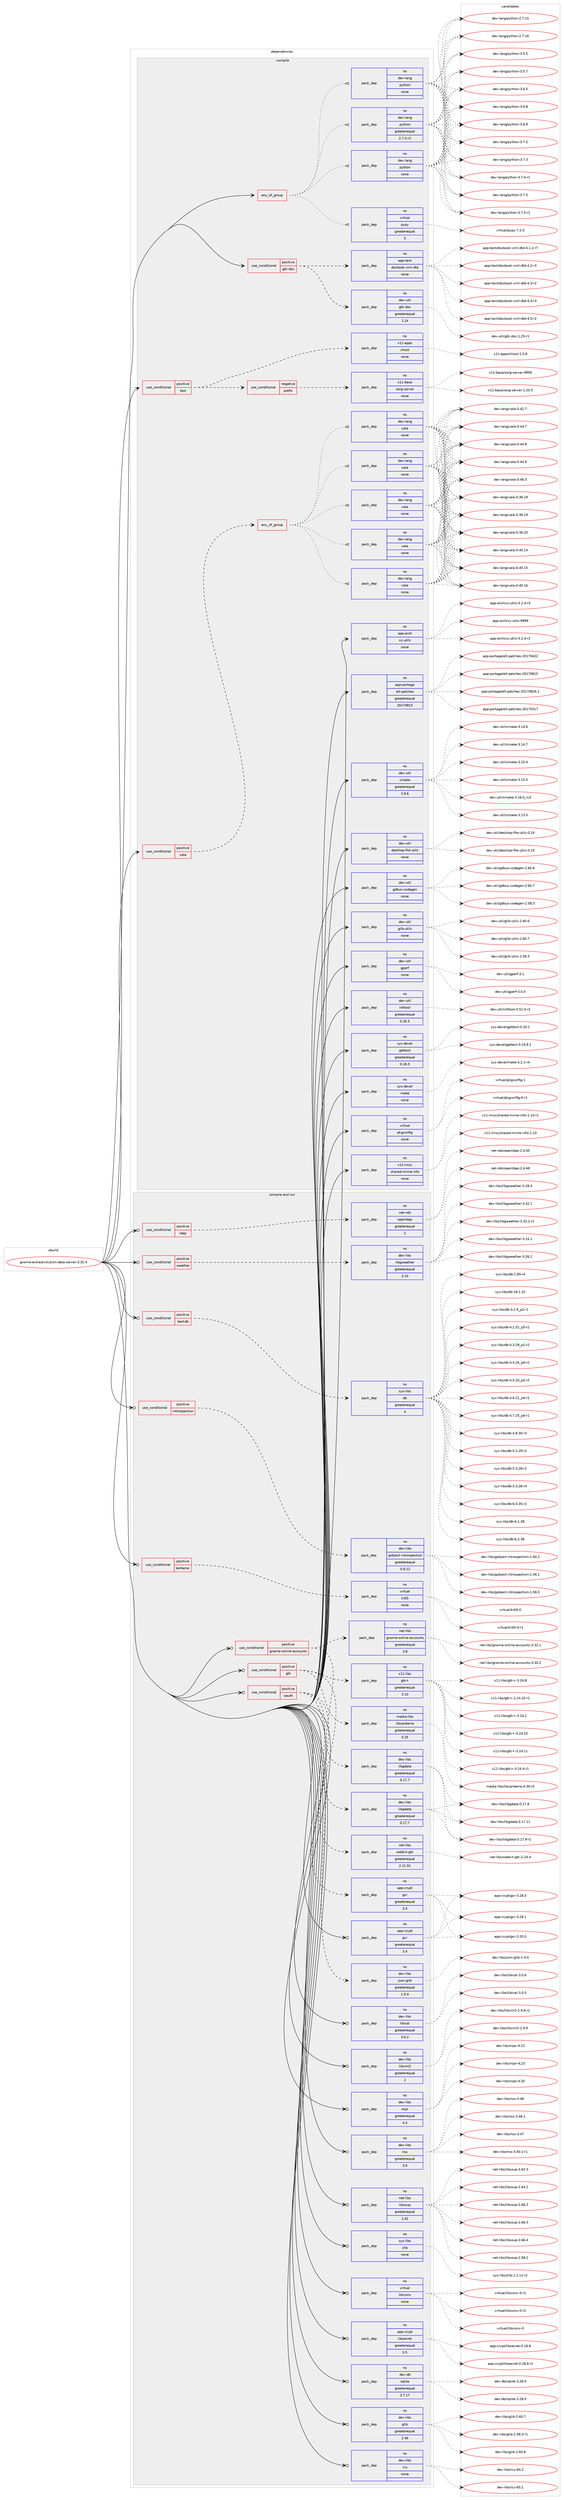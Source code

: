 digraph prolog {

# *************
# Graph options
# *************

newrank=true;
concentrate=true;
compound=true;
graph [rankdir=LR,fontname=Helvetica,fontsize=10,ranksep=1.5];#, ranksep=2.5, nodesep=0.2];
edge  [arrowhead=vee];
node  [fontname=Helvetica,fontsize=10];

# **********
# The ebuild
# **********

subgraph cluster_leftcol {
color=gray;
rank=same;
label=<<i>ebuild</i>>;
id [label="gnome-extra/evolution-data-server-3.32.4", color=red, width=4, href="../gnome-extra/evolution-data-server-3.32.4.svg"];
}

# ****************
# The dependencies
# ****************

subgraph cluster_midcol {
color=gray;
label=<<i>dependencies</i>>;
subgraph cluster_compile {
fillcolor="#eeeeee";
style=filled;
label=<<i>compile</i>>;
subgraph any12205 {
dependency748042 [label=<<TABLE BORDER="0" CELLBORDER="1" CELLSPACING="0" CELLPADDING="4"><TR><TD CELLPADDING="10">any_of_group</TD></TR></TABLE>>, shape=none, color=red];subgraph pack549526 {
dependency748043 [label=<<TABLE BORDER="0" CELLBORDER="1" CELLSPACING="0" CELLPADDING="4" WIDTH="220"><TR><TD ROWSPAN="6" CELLPADDING="30">pack_dep</TD></TR><TR><TD WIDTH="110">no</TD></TR><TR><TD>dev-lang</TD></TR><TR><TD>python</TD></TR><TR><TD>none</TD></TR><TR><TD></TD></TR></TABLE>>, shape=none, color=blue];
}
dependency748042:e -> dependency748043:w [weight=20,style="dotted",arrowhead="oinv"];
subgraph pack549527 {
dependency748044 [label=<<TABLE BORDER="0" CELLBORDER="1" CELLSPACING="0" CELLPADDING="4" WIDTH="220"><TR><TD ROWSPAN="6" CELLPADDING="30">pack_dep</TD></TR><TR><TD WIDTH="110">no</TD></TR><TR><TD>dev-lang</TD></TR><TR><TD>python</TD></TR><TR><TD>none</TD></TR><TR><TD></TD></TR></TABLE>>, shape=none, color=blue];
}
dependency748042:e -> dependency748044:w [weight=20,style="dotted",arrowhead="oinv"];
subgraph pack549528 {
dependency748045 [label=<<TABLE BORDER="0" CELLBORDER="1" CELLSPACING="0" CELLPADDING="4" WIDTH="220"><TR><TD ROWSPAN="6" CELLPADDING="30">pack_dep</TD></TR><TR><TD WIDTH="110">no</TD></TR><TR><TD>dev-lang</TD></TR><TR><TD>python</TD></TR><TR><TD>greaterequal</TD></TR><TR><TD>2.7.5-r2</TD></TR></TABLE>>, shape=none, color=blue];
}
dependency748042:e -> dependency748045:w [weight=20,style="dotted",arrowhead="oinv"];
subgraph pack549529 {
dependency748046 [label=<<TABLE BORDER="0" CELLBORDER="1" CELLSPACING="0" CELLPADDING="4" WIDTH="220"><TR><TD ROWSPAN="6" CELLPADDING="30">pack_dep</TD></TR><TR><TD WIDTH="110">no</TD></TR><TR><TD>virtual</TD></TR><TR><TD>pypy</TD></TR><TR><TD>greaterequal</TD></TR><TR><TD>5</TD></TR></TABLE>>, shape=none, color=blue];
}
dependency748042:e -> dependency748046:w [weight=20,style="dotted",arrowhead="oinv"];
}
id:e -> dependency748042:w [weight=20,style="solid",arrowhead="vee"];
subgraph cond185917 {
dependency748047 [label=<<TABLE BORDER="0" CELLBORDER="1" CELLSPACING="0" CELLPADDING="4"><TR><TD ROWSPAN="3" CELLPADDING="10">use_conditional</TD></TR><TR><TD>positive</TD></TR><TR><TD>gtk-doc</TD></TR></TABLE>>, shape=none, color=red];
subgraph pack549530 {
dependency748048 [label=<<TABLE BORDER="0" CELLBORDER="1" CELLSPACING="0" CELLPADDING="4" WIDTH="220"><TR><TD ROWSPAN="6" CELLPADDING="30">pack_dep</TD></TR><TR><TD WIDTH="110">no</TD></TR><TR><TD>dev-util</TD></TR><TR><TD>gtk-doc</TD></TR><TR><TD>greaterequal</TD></TR><TR><TD>1.14</TD></TR></TABLE>>, shape=none, color=blue];
}
dependency748047:e -> dependency748048:w [weight=20,style="dashed",arrowhead="vee"];
subgraph pack549531 {
dependency748049 [label=<<TABLE BORDER="0" CELLBORDER="1" CELLSPACING="0" CELLPADDING="4" WIDTH="220"><TR><TD ROWSPAN="6" CELLPADDING="30">pack_dep</TD></TR><TR><TD WIDTH="110">no</TD></TR><TR><TD>app-text</TD></TR><TR><TD>docbook-xml-dtd</TD></TR><TR><TD>none</TD></TR><TR><TD></TD></TR></TABLE>>, shape=none, color=blue];
}
dependency748047:e -> dependency748049:w [weight=20,style="dashed",arrowhead="vee"];
}
id:e -> dependency748047:w [weight=20,style="solid",arrowhead="vee"];
subgraph cond185918 {
dependency748050 [label=<<TABLE BORDER="0" CELLBORDER="1" CELLSPACING="0" CELLPADDING="4"><TR><TD ROWSPAN="3" CELLPADDING="10">use_conditional</TD></TR><TR><TD>positive</TD></TR><TR><TD>test</TD></TR></TABLE>>, shape=none, color=red];
subgraph cond185919 {
dependency748051 [label=<<TABLE BORDER="0" CELLBORDER="1" CELLSPACING="0" CELLPADDING="4"><TR><TD ROWSPAN="3" CELLPADDING="10">use_conditional</TD></TR><TR><TD>negative</TD></TR><TR><TD>prefix</TD></TR></TABLE>>, shape=none, color=red];
subgraph pack549532 {
dependency748052 [label=<<TABLE BORDER="0" CELLBORDER="1" CELLSPACING="0" CELLPADDING="4" WIDTH="220"><TR><TD ROWSPAN="6" CELLPADDING="30">pack_dep</TD></TR><TR><TD WIDTH="110">no</TD></TR><TR><TD>x11-base</TD></TR><TR><TD>xorg-server</TD></TR><TR><TD>none</TD></TR><TR><TD></TD></TR></TABLE>>, shape=none, color=blue];
}
dependency748051:e -> dependency748052:w [weight=20,style="dashed",arrowhead="vee"];
}
dependency748050:e -> dependency748051:w [weight=20,style="dashed",arrowhead="vee"];
subgraph pack549533 {
dependency748053 [label=<<TABLE BORDER="0" CELLBORDER="1" CELLSPACING="0" CELLPADDING="4" WIDTH="220"><TR><TD ROWSPAN="6" CELLPADDING="30">pack_dep</TD></TR><TR><TD WIDTH="110">no</TD></TR><TR><TD>x11-apps</TD></TR><TR><TD>xhost</TD></TR><TR><TD>none</TD></TR><TR><TD></TD></TR></TABLE>>, shape=none, color=blue];
}
dependency748050:e -> dependency748053:w [weight=20,style="dashed",arrowhead="vee"];
}
id:e -> dependency748050:w [weight=20,style="solid",arrowhead="vee"];
subgraph cond185920 {
dependency748054 [label=<<TABLE BORDER="0" CELLBORDER="1" CELLSPACING="0" CELLPADDING="4"><TR><TD ROWSPAN="3" CELLPADDING="10">use_conditional</TD></TR><TR><TD>positive</TD></TR><TR><TD>vala</TD></TR></TABLE>>, shape=none, color=red];
subgraph any12206 {
dependency748055 [label=<<TABLE BORDER="0" CELLBORDER="1" CELLSPACING="0" CELLPADDING="4"><TR><TD CELLPADDING="10">any_of_group</TD></TR></TABLE>>, shape=none, color=red];subgraph pack549534 {
dependency748056 [label=<<TABLE BORDER="0" CELLBORDER="1" CELLSPACING="0" CELLPADDING="4" WIDTH="220"><TR><TD ROWSPAN="6" CELLPADDING="30">pack_dep</TD></TR><TR><TD WIDTH="110">no</TD></TR><TR><TD>dev-lang</TD></TR><TR><TD>vala</TD></TR><TR><TD>none</TD></TR><TR><TD></TD></TR></TABLE>>, shape=none, color=blue];
}
dependency748055:e -> dependency748056:w [weight=20,style="dotted",arrowhead="oinv"];
subgraph pack549535 {
dependency748057 [label=<<TABLE BORDER="0" CELLBORDER="1" CELLSPACING="0" CELLPADDING="4" WIDTH="220"><TR><TD ROWSPAN="6" CELLPADDING="30">pack_dep</TD></TR><TR><TD WIDTH="110">no</TD></TR><TR><TD>dev-lang</TD></TR><TR><TD>vala</TD></TR><TR><TD>none</TD></TR><TR><TD></TD></TR></TABLE>>, shape=none, color=blue];
}
dependency748055:e -> dependency748057:w [weight=20,style="dotted",arrowhead="oinv"];
subgraph pack549536 {
dependency748058 [label=<<TABLE BORDER="0" CELLBORDER="1" CELLSPACING="0" CELLPADDING="4" WIDTH="220"><TR><TD ROWSPAN="6" CELLPADDING="30">pack_dep</TD></TR><TR><TD WIDTH="110">no</TD></TR><TR><TD>dev-lang</TD></TR><TR><TD>vala</TD></TR><TR><TD>none</TD></TR><TR><TD></TD></TR></TABLE>>, shape=none, color=blue];
}
dependency748055:e -> dependency748058:w [weight=20,style="dotted",arrowhead="oinv"];
subgraph pack549537 {
dependency748059 [label=<<TABLE BORDER="0" CELLBORDER="1" CELLSPACING="0" CELLPADDING="4" WIDTH="220"><TR><TD ROWSPAN="6" CELLPADDING="30">pack_dep</TD></TR><TR><TD WIDTH="110">no</TD></TR><TR><TD>dev-lang</TD></TR><TR><TD>vala</TD></TR><TR><TD>none</TD></TR><TR><TD></TD></TR></TABLE>>, shape=none, color=blue];
}
dependency748055:e -> dependency748059:w [weight=20,style="dotted",arrowhead="oinv"];
subgraph pack549538 {
dependency748060 [label=<<TABLE BORDER="0" CELLBORDER="1" CELLSPACING="0" CELLPADDING="4" WIDTH="220"><TR><TD ROWSPAN="6" CELLPADDING="30">pack_dep</TD></TR><TR><TD WIDTH="110">no</TD></TR><TR><TD>dev-lang</TD></TR><TR><TD>vala</TD></TR><TR><TD>none</TD></TR><TR><TD></TD></TR></TABLE>>, shape=none, color=blue];
}
dependency748055:e -> dependency748060:w [weight=20,style="dotted",arrowhead="oinv"];
}
dependency748054:e -> dependency748055:w [weight=20,style="dashed",arrowhead="vee"];
}
id:e -> dependency748054:w [weight=20,style="solid",arrowhead="vee"];
subgraph pack549539 {
dependency748061 [label=<<TABLE BORDER="0" CELLBORDER="1" CELLSPACING="0" CELLPADDING="4" WIDTH="220"><TR><TD ROWSPAN="6" CELLPADDING="30">pack_dep</TD></TR><TR><TD WIDTH="110">no</TD></TR><TR><TD>app-arch</TD></TR><TR><TD>xz-utils</TD></TR><TR><TD>none</TD></TR><TR><TD></TD></TR></TABLE>>, shape=none, color=blue];
}
id:e -> dependency748061:w [weight=20,style="solid",arrowhead="vee"];
subgraph pack549540 {
dependency748062 [label=<<TABLE BORDER="0" CELLBORDER="1" CELLSPACING="0" CELLPADDING="4" WIDTH="220"><TR><TD ROWSPAN="6" CELLPADDING="30">pack_dep</TD></TR><TR><TD WIDTH="110">no</TD></TR><TR><TD>app-portage</TD></TR><TR><TD>elt-patches</TD></TR><TR><TD>greaterequal</TD></TR><TR><TD>20170815</TD></TR></TABLE>>, shape=none, color=blue];
}
id:e -> dependency748062:w [weight=20,style="solid",arrowhead="vee"];
subgraph pack549541 {
dependency748063 [label=<<TABLE BORDER="0" CELLBORDER="1" CELLSPACING="0" CELLPADDING="4" WIDTH="220"><TR><TD ROWSPAN="6" CELLPADDING="30">pack_dep</TD></TR><TR><TD WIDTH="110">no</TD></TR><TR><TD>dev-util</TD></TR><TR><TD>cmake</TD></TR><TR><TD>greaterequal</TD></TR><TR><TD>3.9.6</TD></TR></TABLE>>, shape=none, color=blue];
}
id:e -> dependency748063:w [weight=20,style="solid",arrowhead="vee"];
subgraph pack549542 {
dependency748064 [label=<<TABLE BORDER="0" CELLBORDER="1" CELLSPACING="0" CELLPADDING="4" WIDTH="220"><TR><TD ROWSPAN="6" CELLPADDING="30">pack_dep</TD></TR><TR><TD WIDTH="110">no</TD></TR><TR><TD>dev-util</TD></TR><TR><TD>desktop-file-utils</TD></TR><TR><TD>none</TD></TR><TR><TD></TD></TR></TABLE>>, shape=none, color=blue];
}
id:e -> dependency748064:w [weight=20,style="solid",arrowhead="vee"];
subgraph pack549543 {
dependency748065 [label=<<TABLE BORDER="0" CELLBORDER="1" CELLSPACING="0" CELLPADDING="4" WIDTH="220"><TR><TD ROWSPAN="6" CELLPADDING="30">pack_dep</TD></TR><TR><TD WIDTH="110">no</TD></TR><TR><TD>dev-util</TD></TR><TR><TD>gdbus-codegen</TD></TR><TR><TD>none</TD></TR><TR><TD></TD></TR></TABLE>>, shape=none, color=blue];
}
id:e -> dependency748065:w [weight=20,style="solid",arrowhead="vee"];
subgraph pack549544 {
dependency748066 [label=<<TABLE BORDER="0" CELLBORDER="1" CELLSPACING="0" CELLPADDING="4" WIDTH="220"><TR><TD ROWSPAN="6" CELLPADDING="30">pack_dep</TD></TR><TR><TD WIDTH="110">no</TD></TR><TR><TD>dev-util</TD></TR><TR><TD>glib-utils</TD></TR><TR><TD>none</TD></TR><TR><TD></TD></TR></TABLE>>, shape=none, color=blue];
}
id:e -> dependency748066:w [weight=20,style="solid",arrowhead="vee"];
subgraph pack549545 {
dependency748067 [label=<<TABLE BORDER="0" CELLBORDER="1" CELLSPACING="0" CELLPADDING="4" WIDTH="220"><TR><TD ROWSPAN="6" CELLPADDING="30">pack_dep</TD></TR><TR><TD WIDTH="110">no</TD></TR><TR><TD>dev-util</TD></TR><TR><TD>gperf</TD></TR><TR><TD>none</TD></TR><TR><TD></TD></TR></TABLE>>, shape=none, color=blue];
}
id:e -> dependency748067:w [weight=20,style="solid",arrowhead="vee"];
subgraph pack549546 {
dependency748068 [label=<<TABLE BORDER="0" CELLBORDER="1" CELLSPACING="0" CELLPADDING="4" WIDTH="220"><TR><TD ROWSPAN="6" CELLPADDING="30">pack_dep</TD></TR><TR><TD WIDTH="110">no</TD></TR><TR><TD>dev-util</TD></TR><TR><TD>intltool</TD></TR><TR><TD>greaterequal</TD></TR><TR><TD>0.35.5</TD></TR></TABLE>>, shape=none, color=blue];
}
id:e -> dependency748068:w [weight=20,style="solid",arrowhead="vee"];
subgraph pack549547 {
dependency748069 [label=<<TABLE BORDER="0" CELLBORDER="1" CELLSPACING="0" CELLPADDING="4" WIDTH="220"><TR><TD ROWSPAN="6" CELLPADDING="30">pack_dep</TD></TR><TR><TD WIDTH="110">no</TD></TR><TR><TD>sys-devel</TD></TR><TR><TD>gettext</TD></TR><TR><TD>greaterequal</TD></TR><TR><TD>0.18.3</TD></TR></TABLE>>, shape=none, color=blue];
}
id:e -> dependency748069:w [weight=20,style="solid",arrowhead="vee"];
subgraph pack549548 {
dependency748070 [label=<<TABLE BORDER="0" CELLBORDER="1" CELLSPACING="0" CELLPADDING="4" WIDTH="220"><TR><TD ROWSPAN="6" CELLPADDING="30">pack_dep</TD></TR><TR><TD WIDTH="110">no</TD></TR><TR><TD>sys-devel</TD></TR><TR><TD>make</TD></TR><TR><TD>none</TD></TR><TR><TD></TD></TR></TABLE>>, shape=none, color=blue];
}
id:e -> dependency748070:w [weight=20,style="solid",arrowhead="vee"];
subgraph pack549549 {
dependency748071 [label=<<TABLE BORDER="0" CELLBORDER="1" CELLSPACING="0" CELLPADDING="4" WIDTH="220"><TR><TD ROWSPAN="6" CELLPADDING="30">pack_dep</TD></TR><TR><TD WIDTH="110">no</TD></TR><TR><TD>virtual</TD></TR><TR><TD>pkgconfig</TD></TR><TR><TD>none</TD></TR><TR><TD></TD></TR></TABLE>>, shape=none, color=blue];
}
id:e -> dependency748071:w [weight=20,style="solid",arrowhead="vee"];
subgraph pack549550 {
dependency748072 [label=<<TABLE BORDER="0" CELLBORDER="1" CELLSPACING="0" CELLPADDING="4" WIDTH="220"><TR><TD ROWSPAN="6" CELLPADDING="30">pack_dep</TD></TR><TR><TD WIDTH="110">no</TD></TR><TR><TD>x11-misc</TD></TR><TR><TD>shared-mime-info</TD></TR><TR><TD>none</TD></TR><TR><TD></TD></TR></TABLE>>, shape=none, color=blue];
}
id:e -> dependency748072:w [weight=20,style="solid",arrowhead="vee"];
}
subgraph cluster_compileandrun {
fillcolor="#eeeeee";
style=filled;
label=<<i>compile and run</i>>;
subgraph cond185921 {
dependency748073 [label=<<TABLE BORDER="0" CELLBORDER="1" CELLSPACING="0" CELLPADDING="4"><TR><TD ROWSPAN="3" CELLPADDING="10">use_conditional</TD></TR><TR><TD>positive</TD></TR><TR><TD>berkdb</TD></TR></TABLE>>, shape=none, color=red];
subgraph pack549551 {
dependency748074 [label=<<TABLE BORDER="0" CELLBORDER="1" CELLSPACING="0" CELLPADDING="4" WIDTH="220"><TR><TD ROWSPAN="6" CELLPADDING="30">pack_dep</TD></TR><TR><TD WIDTH="110">no</TD></TR><TR><TD>sys-libs</TD></TR><TR><TD>db</TD></TR><TR><TD>greaterequal</TD></TR><TR><TD>4</TD></TR></TABLE>>, shape=none, color=blue];
}
dependency748073:e -> dependency748074:w [weight=20,style="dashed",arrowhead="vee"];
}
id:e -> dependency748073:w [weight=20,style="solid",arrowhead="odotvee"];
subgraph cond185922 {
dependency748075 [label=<<TABLE BORDER="0" CELLBORDER="1" CELLSPACING="0" CELLPADDING="4"><TR><TD ROWSPAN="3" CELLPADDING="10">use_conditional</TD></TR><TR><TD>positive</TD></TR><TR><TD>gnome-online-accounts</TD></TR></TABLE>>, shape=none, color=red];
subgraph pack549552 {
dependency748076 [label=<<TABLE BORDER="0" CELLBORDER="1" CELLSPACING="0" CELLPADDING="4" WIDTH="220"><TR><TD ROWSPAN="6" CELLPADDING="30">pack_dep</TD></TR><TR><TD WIDTH="110">no</TD></TR><TR><TD>net-libs</TD></TR><TR><TD>gnome-online-accounts</TD></TR><TR><TD>greaterequal</TD></TR><TR><TD>3.8</TD></TR></TABLE>>, shape=none, color=blue];
}
dependency748075:e -> dependency748076:w [weight=20,style="dashed",arrowhead="vee"];
subgraph pack549553 {
dependency748077 [label=<<TABLE BORDER="0" CELLBORDER="1" CELLSPACING="0" CELLPADDING="4" WIDTH="220"><TR><TD ROWSPAN="6" CELLPADDING="30">pack_dep</TD></TR><TR><TD WIDTH="110">no</TD></TR><TR><TD>dev-libs</TD></TR><TR><TD>libgdata</TD></TR><TR><TD>greaterequal</TD></TR><TR><TD>0.17.7</TD></TR></TABLE>>, shape=none, color=blue];
}
dependency748075:e -> dependency748077:w [weight=20,style="dashed",arrowhead="vee"];
}
id:e -> dependency748075:w [weight=20,style="solid",arrowhead="odotvee"];
subgraph cond185923 {
dependency748078 [label=<<TABLE BORDER="0" CELLBORDER="1" CELLSPACING="0" CELLPADDING="4"><TR><TD ROWSPAN="3" CELLPADDING="10">use_conditional</TD></TR><TR><TD>positive</TD></TR><TR><TD>gtk</TD></TR></TABLE>>, shape=none, color=red];
subgraph pack549554 {
dependency748079 [label=<<TABLE BORDER="0" CELLBORDER="1" CELLSPACING="0" CELLPADDING="4" WIDTH="220"><TR><TD ROWSPAN="6" CELLPADDING="30">pack_dep</TD></TR><TR><TD WIDTH="110">no</TD></TR><TR><TD>app-crypt</TD></TR><TR><TD>gcr</TD></TR><TR><TD>greaterequal</TD></TR><TR><TD>3.4</TD></TR></TABLE>>, shape=none, color=blue];
}
dependency748078:e -> dependency748079:w [weight=20,style="dashed",arrowhead="vee"];
subgraph pack549555 {
dependency748080 [label=<<TABLE BORDER="0" CELLBORDER="1" CELLSPACING="0" CELLPADDING="4" WIDTH="220"><TR><TD ROWSPAN="6" CELLPADDING="30">pack_dep</TD></TR><TR><TD WIDTH="110">no</TD></TR><TR><TD>x11-libs</TD></TR><TR><TD>gtk+</TD></TR><TR><TD>greaterequal</TD></TR><TR><TD>3.10</TD></TR></TABLE>>, shape=none, color=blue];
}
dependency748078:e -> dependency748080:w [weight=20,style="dashed",arrowhead="vee"];
subgraph pack549556 {
dependency748081 [label=<<TABLE BORDER="0" CELLBORDER="1" CELLSPACING="0" CELLPADDING="4" WIDTH="220"><TR><TD ROWSPAN="6" CELLPADDING="30">pack_dep</TD></TR><TR><TD WIDTH="110">no</TD></TR><TR><TD>media-libs</TD></TR><TR><TD>libcanberra</TD></TR><TR><TD>greaterequal</TD></TR><TR><TD>0.25</TD></TR></TABLE>>, shape=none, color=blue];
}
dependency748078:e -> dependency748081:w [weight=20,style="dashed",arrowhead="vee"];
}
id:e -> dependency748078:w [weight=20,style="solid",arrowhead="odotvee"];
subgraph cond185924 {
dependency748082 [label=<<TABLE BORDER="0" CELLBORDER="1" CELLSPACING="0" CELLPADDING="4"><TR><TD ROWSPAN="3" CELLPADDING="10">use_conditional</TD></TR><TR><TD>positive</TD></TR><TR><TD>introspection</TD></TR></TABLE>>, shape=none, color=red];
subgraph pack549557 {
dependency748083 [label=<<TABLE BORDER="0" CELLBORDER="1" CELLSPACING="0" CELLPADDING="4" WIDTH="220"><TR><TD ROWSPAN="6" CELLPADDING="30">pack_dep</TD></TR><TR><TD WIDTH="110">no</TD></TR><TR><TD>dev-libs</TD></TR><TR><TD>gobject-introspection</TD></TR><TR><TD>greaterequal</TD></TR><TR><TD>0.9.12</TD></TR></TABLE>>, shape=none, color=blue];
}
dependency748082:e -> dependency748083:w [weight=20,style="dashed",arrowhead="vee"];
}
id:e -> dependency748082:w [weight=20,style="solid",arrowhead="odotvee"];
subgraph cond185925 {
dependency748084 [label=<<TABLE BORDER="0" CELLBORDER="1" CELLSPACING="0" CELLPADDING="4"><TR><TD ROWSPAN="3" CELLPADDING="10">use_conditional</TD></TR><TR><TD>positive</TD></TR><TR><TD>kerberos</TD></TR></TABLE>>, shape=none, color=red];
subgraph pack549558 {
dependency748085 [label=<<TABLE BORDER="0" CELLBORDER="1" CELLSPACING="0" CELLPADDING="4" WIDTH="220"><TR><TD ROWSPAN="6" CELLPADDING="30">pack_dep</TD></TR><TR><TD WIDTH="110">no</TD></TR><TR><TD>virtual</TD></TR><TR><TD>krb5</TD></TR><TR><TD>none</TD></TR><TR><TD></TD></TR></TABLE>>, shape=none, color=blue];
}
dependency748084:e -> dependency748085:w [weight=20,style="dashed",arrowhead="vee"];
}
id:e -> dependency748084:w [weight=20,style="solid",arrowhead="odotvee"];
subgraph cond185926 {
dependency748086 [label=<<TABLE BORDER="0" CELLBORDER="1" CELLSPACING="0" CELLPADDING="4"><TR><TD ROWSPAN="3" CELLPADDING="10">use_conditional</TD></TR><TR><TD>positive</TD></TR><TR><TD>ldap</TD></TR></TABLE>>, shape=none, color=red];
subgraph pack549559 {
dependency748087 [label=<<TABLE BORDER="0" CELLBORDER="1" CELLSPACING="0" CELLPADDING="4" WIDTH="220"><TR><TD ROWSPAN="6" CELLPADDING="30">pack_dep</TD></TR><TR><TD WIDTH="110">no</TD></TR><TR><TD>net-nds</TD></TR><TR><TD>openldap</TD></TR><TR><TD>greaterequal</TD></TR><TR><TD>2</TD></TR></TABLE>>, shape=none, color=blue];
}
dependency748086:e -> dependency748087:w [weight=20,style="dashed",arrowhead="vee"];
}
id:e -> dependency748086:w [weight=20,style="solid",arrowhead="odotvee"];
subgraph cond185927 {
dependency748088 [label=<<TABLE BORDER="0" CELLBORDER="1" CELLSPACING="0" CELLPADDING="4"><TR><TD ROWSPAN="3" CELLPADDING="10">use_conditional</TD></TR><TR><TD>positive</TD></TR><TR><TD>oauth</TD></TR></TABLE>>, shape=none, color=red];
subgraph pack549560 {
dependency748089 [label=<<TABLE BORDER="0" CELLBORDER="1" CELLSPACING="0" CELLPADDING="4" WIDTH="220"><TR><TD ROWSPAN="6" CELLPADDING="30">pack_dep</TD></TR><TR><TD WIDTH="110">no</TD></TR><TR><TD>dev-libs</TD></TR><TR><TD>json-glib</TD></TR><TR><TD>greaterequal</TD></TR><TR><TD>1.0.4</TD></TR></TABLE>>, shape=none, color=blue];
}
dependency748088:e -> dependency748089:w [weight=20,style="dashed",arrowhead="vee"];
subgraph pack549561 {
dependency748090 [label=<<TABLE BORDER="0" CELLBORDER="1" CELLSPACING="0" CELLPADDING="4" WIDTH="220"><TR><TD ROWSPAN="6" CELLPADDING="30">pack_dep</TD></TR><TR><TD WIDTH="110">no</TD></TR><TR><TD>net-libs</TD></TR><TR><TD>webkit-gtk</TD></TR><TR><TD>greaterequal</TD></TR><TR><TD>2.11.91</TD></TR></TABLE>>, shape=none, color=blue];
}
dependency748088:e -> dependency748090:w [weight=20,style="dashed",arrowhead="vee"];
subgraph pack549562 {
dependency748091 [label=<<TABLE BORDER="0" CELLBORDER="1" CELLSPACING="0" CELLPADDING="4" WIDTH="220"><TR><TD ROWSPAN="6" CELLPADDING="30">pack_dep</TD></TR><TR><TD WIDTH="110">no</TD></TR><TR><TD>dev-libs</TD></TR><TR><TD>libgdata</TD></TR><TR><TD>greaterequal</TD></TR><TR><TD>0.17.7</TD></TR></TABLE>>, shape=none, color=blue];
}
dependency748088:e -> dependency748091:w [weight=20,style="dashed",arrowhead="vee"];
}
id:e -> dependency748088:w [weight=20,style="solid",arrowhead="odotvee"];
subgraph cond185928 {
dependency748092 [label=<<TABLE BORDER="0" CELLBORDER="1" CELLSPACING="0" CELLPADDING="4"><TR><TD ROWSPAN="3" CELLPADDING="10">use_conditional</TD></TR><TR><TD>positive</TD></TR><TR><TD>weather</TD></TR></TABLE>>, shape=none, color=red];
subgraph pack549563 {
dependency748093 [label=<<TABLE BORDER="0" CELLBORDER="1" CELLSPACING="0" CELLPADDING="4" WIDTH="220"><TR><TD ROWSPAN="6" CELLPADDING="30">pack_dep</TD></TR><TR><TD WIDTH="110">no</TD></TR><TR><TD>dev-libs</TD></TR><TR><TD>libgweather</TD></TR><TR><TD>greaterequal</TD></TR><TR><TD>3.10</TD></TR></TABLE>>, shape=none, color=blue];
}
dependency748092:e -> dependency748093:w [weight=20,style="dashed",arrowhead="vee"];
}
id:e -> dependency748092:w [weight=20,style="solid",arrowhead="odotvee"];
subgraph pack549564 {
dependency748094 [label=<<TABLE BORDER="0" CELLBORDER="1" CELLSPACING="0" CELLPADDING="4" WIDTH="220"><TR><TD ROWSPAN="6" CELLPADDING="30">pack_dep</TD></TR><TR><TD WIDTH="110">no</TD></TR><TR><TD>app-crypt</TD></TR><TR><TD>gcr</TD></TR><TR><TD>greaterequal</TD></TR><TR><TD>3.4</TD></TR></TABLE>>, shape=none, color=blue];
}
id:e -> dependency748094:w [weight=20,style="solid",arrowhead="odotvee"];
subgraph pack549565 {
dependency748095 [label=<<TABLE BORDER="0" CELLBORDER="1" CELLSPACING="0" CELLPADDING="4" WIDTH="220"><TR><TD ROWSPAN="6" CELLPADDING="30">pack_dep</TD></TR><TR><TD WIDTH="110">no</TD></TR><TR><TD>app-crypt</TD></TR><TR><TD>libsecret</TD></TR><TR><TD>greaterequal</TD></TR><TR><TD>0.5</TD></TR></TABLE>>, shape=none, color=blue];
}
id:e -> dependency748095:w [weight=20,style="solid",arrowhead="odotvee"];
subgraph pack549566 {
dependency748096 [label=<<TABLE BORDER="0" CELLBORDER="1" CELLSPACING="0" CELLPADDING="4" WIDTH="220"><TR><TD ROWSPAN="6" CELLPADDING="30">pack_dep</TD></TR><TR><TD WIDTH="110">no</TD></TR><TR><TD>dev-db</TD></TR><TR><TD>sqlite</TD></TR><TR><TD>greaterequal</TD></TR><TR><TD>3.7.17</TD></TR></TABLE>>, shape=none, color=blue];
}
id:e -> dependency748096:w [weight=20,style="solid",arrowhead="odotvee"];
subgraph pack549567 {
dependency748097 [label=<<TABLE BORDER="0" CELLBORDER="1" CELLSPACING="0" CELLPADDING="4" WIDTH="220"><TR><TD ROWSPAN="6" CELLPADDING="30">pack_dep</TD></TR><TR><TD WIDTH="110">no</TD></TR><TR><TD>dev-libs</TD></TR><TR><TD>glib</TD></TR><TR><TD>greaterequal</TD></TR><TR><TD>2.46</TD></TR></TABLE>>, shape=none, color=blue];
}
id:e -> dependency748097:w [weight=20,style="solid",arrowhead="odotvee"];
subgraph pack549568 {
dependency748098 [label=<<TABLE BORDER="0" CELLBORDER="1" CELLSPACING="0" CELLPADDING="4" WIDTH="220"><TR><TD ROWSPAN="6" CELLPADDING="30">pack_dep</TD></TR><TR><TD WIDTH="110">no</TD></TR><TR><TD>dev-libs</TD></TR><TR><TD>icu</TD></TR><TR><TD>none</TD></TR><TR><TD></TD></TR></TABLE>>, shape=none, color=blue];
}
id:e -> dependency748098:w [weight=20,style="solid",arrowhead="odotvee"];
subgraph pack549569 {
dependency748099 [label=<<TABLE BORDER="0" CELLBORDER="1" CELLSPACING="0" CELLPADDING="4" WIDTH="220"><TR><TD ROWSPAN="6" CELLPADDING="30">pack_dep</TD></TR><TR><TD WIDTH="110">no</TD></TR><TR><TD>dev-libs</TD></TR><TR><TD>libical</TD></TR><TR><TD>greaterequal</TD></TR><TR><TD>3.0.2</TD></TR></TABLE>>, shape=none, color=blue];
}
id:e -> dependency748099:w [weight=20,style="solid",arrowhead="odotvee"];
subgraph pack549570 {
dependency748100 [label=<<TABLE BORDER="0" CELLBORDER="1" CELLSPACING="0" CELLPADDING="4" WIDTH="220"><TR><TD ROWSPAN="6" CELLPADDING="30">pack_dep</TD></TR><TR><TD WIDTH="110">no</TD></TR><TR><TD>dev-libs</TD></TR><TR><TD>libxml2</TD></TR><TR><TD>greaterequal</TD></TR><TR><TD>2</TD></TR></TABLE>>, shape=none, color=blue];
}
id:e -> dependency748100:w [weight=20,style="solid",arrowhead="odotvee"];
subgraph pack549571 {
dependency748101 [label=<<TABLE BORDER="0" CELLBORDER="1" CELLSPACING="0" CELLPADDING="4" WIDTH="220"><TR><TD ROWSPAN="6" CELLPADDING="30">pack_dep</TD></TR><TR><TD WIDTH="110">no</TD></TR><TR><TD>dev-libs</TD></TR><TR><TD>nspr</TD></TR><TR><TD>greaterequal</TD></TR><TR><TD>4.4</TD></TR></TABLE>>, shape=none, color=blue];
}
id:e -> dependency748101:w [weight=20,style="solid",arrowhead="odotvee"];
subgraph pack549572 {
dependency748102 [label=<<TABLE BORDER="0" CELLBORDER="1" CELLSPACING="0" CELLPADDING="4" WIDTH="220"><TR><TD ROWSPAN="6" CELLPADDING="30">pack_dep</TD></TR><TR><TD WIDTH="110">no</TD></TR><TR><TD>dev-libs</TD></TR><TR><TD>nss</TD></TR><TR><TD>greaterequal</TD></TR><TR><TD>3.9</TD></TR></TABLE>>, shape=none, color=blue];
}
id:e -> dependency748102:w [weight=20,style="solid",arrowhead="odotvee"];
subgraph pack549573 {
dependency748103 [label=<<TABLE BORDER="0" CELLBORDER="1" CELLSPACING="0" CELLPADDING="4" WIDTH="220"><TR><TD ROWSPAN="6" CELLPADDING="30">pack_dep</TD></TR><TR><TD WIDTH="110">no</TD></TR><TR><TD>net-libs</TD></TR><TR><TD>libsoup</TD></TR><TR><TD>greaterequal</TD></TR><TR><TD>2.42</TD></TR></TABLE>>, shape=none, color=blue];
}
id:e -> dependency748103:w [weight=20,style="solid",arrowhead="odotvee"];
subgraph pack549574 {
dependency748104 [label=<<TABLE BORDER="0" CELLBORDER="1" CELLSPACING="0" CELLPADDING="4" WIDTH="220"><TR><TD ROWSPAN="6" CELLPADDING="30">pack_dep</TD></TR><TR><TD WIDTH="110">no</TD></TR><TR><TD>sys-libs</TD></TR><TR><TD>zlib</TD></TR><TR><TD>none</TD></TR><TR><TD></TD></TR></TABLE>>, shape=none, color=blue];
}
id:e -> dependency748104:w [weight=20,style="solid",arrowhead="odotvee"];
subgraph pack549575 {
dependency748105 [label=<<TABLE BORDER="0" CELLBORDER="1" CELLSPACING="0" CELLPADDING="4" WIDTH="220"><TR><TD ROWSPAN="6" CELLPADDING="30">pack_dep</TD></TR><TR><TD WIDTH="110">no</TD></TR><TR><TD>virtual</TD></TR><TR><TD>libiconv</TD></TR><TR><TD>none</TD></TR><TR><TD></TD></TR></TABLE>>, shape=none, color=blue];
}
id:e -> dependency748105:w [weight=20,style="solid",arrowhead="odotvee"];
}
subgraph cluster_run {
fillcolor="#eeeeee";
style=filled;
label=<<i>run</i>>;
}
}

# **************
# The candidates
# **************

subgraph cluster_choices {
rank=same;
color=gray;
label=<<i>candidates</i>>;

subgraph choice549526 {
color=black;
nodesep=1;
choice10010111845108971101034711212111610411111045504655464953 [label="dev-lang/python-2.7.15", color=red, width=4,href="../dev-lang/python-2.7.15.svg"];
choice10010111845108971101034711212111610411111045504655464954 [label="dev-lang/python-2.7.16", color=red, width=4,href="../dev-lang/python-2.7.16.svg"];
choice100101118451089711010347112121116104111110455146534653 [label="dev-lang/python-3.5.5", color=red, width=4,href="../dev-lang/python-3.5.5.svg"];
choice100101118451089711010347112121116104111110455146534655 [label="dev-lang/python-3.5.7", color=red, width=4,href="../dev-lang/python-3.5.7.svg"];
choice100101118451089711010347112121116104111110455146544653 [label="dev-lang/python-3.6.5", color=red, width=4,href="../dev-lang/python-3.6.5.svg"];
choice100101118451089711010347112121116104111110455146544656 [label="dev-lang/python-3.6.8", color=red, width=4,href="../dev-lang/python-3.6.8.svg"];
choice100101118451089711010347112121116104111110455146544657 [label="dev-lang/python-3.6.9", color=red, width=4,href="../dev-lang/python-3.6.9.svg"];
choice100101118451089711010347112121116104111110455146554650 [label="dev-lang/python-3.7.2", color=red, width=4,href="../dev-lang/python-3.7.2.svg"];
choice100101118451089711010347112121116104111110455146554651 [label="dev-lang/python-3.7.3", color=red, width=4,href="../dev-lang/python-3.7.3.svg"];
choice1001011184510897110103471121211161041111104551465546524511449 [label="dev-lang/python-3.7.4-r1", color=red, width=4,href="../dev-lang/python-3.7.4-r1.svg"];
choice100101118451089711010347112121116104111110455146554653 [label="dev-lang/python-3.7.5", color=red, width=4,href="../dev-lang/python-3.7.5.svg"];
choice1001011184510897110103471121211161041111104551465546534511449 [label="dev-lang/python-3.7.5-r1", color=red, width=4,href="../dev-lang/python-3.7.5-r1.svg"];
dependency748043:e -> choice10010111845108971101034711212111610411111045504655464953:w [style=dotted,weight="100"];
dependency748043:e -> choice10010111845108971101034711212111610411111045504655464954:w [style=dotted,weight="100"];
dependency748043:e -> choice100101118451089711010347112121116104111110455146534653:w [style=dotted,weight="100"];
dependency748043:e -> choice100101118451089711010347112121116104111110455146534655:w [style=dotted,weight="100"];
dependency748043:e -> choice100101118451089711010347112121116104111110455146544653:w [style=dotted,weight="100"];
dependency748043:e -> choice100101118451089711010347112121116104111110455146544656:w [style=dotted,weight="100"];
dependency748043:e -> choice100101118451089711010347112121116104111110455146544657:w [style=dotted,weight="100"];
dependency748043:e -> choice100101118451089711010347112121116104111110455146554650:w [style=dotted,weight="100"];
dependency748043:e -> choice100101118451089711010347112121116104111110455146554651:w [style=dotted,weight="100"];
dependency748043:e -> choice1001011184510897110103471121211161041111104551465546524511449:w [style=dotted,weight="100"];
dependency748043:e -> choice100101118451089711010347112121116104111110455146554653:w [style=dotted,weight="100"];
dependency748043:e -> choice1001011184510897110103471121211161041111104551465546534511449:w [style=dotted,weight="100"];
}
subgraph choice549527 {
color=black;
nodesep=1;
choice10010111845108971101034711212111610411111045504655464953 [label="dev-lang/python-2.7.15", color=red, width=4,href="../dev-lang/python-2.7.15.svg"];
choice10010111845108971101034711212111610411111045504655464954 [label="dev-lang/python-2.7.16", color=red, width=4,href="../dev-lang/python-2.7.16.svg"];
choice100101118451089711010347112121116104111110455146534653 [label="dev-lang/python-3.5.5", color=red, width=4,href="../dev-lang/python-3.5.5.svg"];
choice100101118451089711010347112121116104111110455146534655 [label="dev-lang/python-3.5.7", color=red, width=4,href="../dev-lang/python-3.5.7.svg"];
choice100101118451089711010347112121116104111110455146544653 [label="dev-lang/python-3.6.5", color=red, width=4,href="../dev-lang/python-3.6.5.svg"];
choice100101118451089711010347112121116104111110455146544656 [label="dev-lang/python-3.6.8", color=red, width=4,href="../dev-lang/python-3.6.8.svg"];
choice100101118451089711010347112121116104111110455146544657 [label="dev-lang/python-3.6.9", color=red, width=4,href="../dev-lang/python-3.6.9.svg"];
choice100101118451089711010347112121116104111110455146554650 [label="dev-lang/python-3.7.2", color=red, width=4,href="../dev-lang/python-3.7.2.svg"];
choice100101118451089711010347112121116104111110455146554651 [label="dev-lang/python-3.7.3", color=red, width=4,href="../dev-lang/python-3.7.3.svg"];
choice1001011184510897110103471121211161041111104551465546524511449 [label="dev-lang/python-3.7.4-r1", color=red, width=4,href="../dev-lang/python-3.7.4-r1.svg"];
choice100101118451089711010347112121116104111110455146554653 [label="dev-lang/python-3.7.5", color=red, width=4,href="../dev-lang/python-3.7.5.svg"];
choice1001011184510897110103471121211161041111104551465546534511449 [label="dev-lang/python-3.7.5-r1", color=red, width=4,href="../dev-lang/python-3.7.5-r1.svg"];
dependency748044:e -> choice10010111845108971101034711212111610411111045504655464953:w [style=dotted,weight="100"];
dependency748044:e -> choice10010111845108971101034711212111610411111045504655464954:w [style=dotted,weight="100"];
dependency748044:e -> choice100101118451089711010347112121116104111110455146534653:w [style=dotted,weight="100"];
dependency748044:e -> choice100101118451089711010347112121116104111110455146534655:w [style=dotted,weight="100"];
dependency748044:e -> choice100101118451089711010347112121116104111110455146544653:w [style=dotted,weight="100"];
dependency748044:e -> choice100101118451089711010347112121116104111110455146544656:w [style=dotted,weight="100"];
dependency748044:e -> choice100101118451089711010347112121116104111110455146544657:w [style=dotted,weight="100"];
dependency748044:e -> choice100101118451089711010347112121116104111110455146554650:w [style=dotted,weight="100"];
dependency748044:e -> choice100101118451089711010347112121116104111110455146554651:w [style=dotted,weight="100"];
dependency748044:e -> choice1001011184510897110103471121211161041111104551465546524511449:w [style=dotted,weight="100"];
dependency748044:e -> choice100101118451089711010347112121116104111110455146554653:w [style=dotted,weight="100"];
dependency748044:e -> choice1001011184510897110103471121211161041111104551465546534511449:w [style=dotted,weight="100"];
}
subgraph choice549528 {
color=black;
nodesep=1;
choice10010111845108971101034711212111610411111045504655464953 [label="dev-lang/python-2.7.15", color=red, width=4,href="../dev-lang/python-2.7.15.svg"];
choice10010111845108971101034711212111610411111045504655464954 [label="dev-lang/python-2.7.16", color=red, width=4,href="../dev-lang/python-2.7.16.svg"];
choice100101118451089711010347112121116104111110455146534653 [label="dev-lang/python-3.5.5", color=red, width=4,href="../dev-lang/python-3.5.5.svg"];
choice100101118451089711010347112121116104111110455146534655 [label="dev-lang/python-3.5.7", color=red, width=4,href="../dev-lang/python-3.5.7.svg"];
choice100101118451089711010347112121116104111110455146544653 [label="dev-lang/python-3.6.5", color=red, width=4,href="../dev-lang/python-3.6.5.svg"];
choice100101118451089711010347112121116104111110455146544656 [label="dev-lang/python-3.6.8", color=red, width=4,href="../dev-lang/python-3.6.8.svg"];
choice100101118451089711010347112121116104111110455146544657 [label="dev-lang/python-3.6.9", color=red, width=4,href="../dev-lang/python-3.6.9.svg"];
choice100101118451089711010347112121116104111110455146554650 [label="dev-lang/python-3.7.2", color=red, width=4,href="../dev-lang/python-3.7.2.svg"];
choice100101118451089711010347112121116104111110455146554651 [label="dev-lang/python-3.7.3", color=red, width=4,href="../dev-lang/python-3.7.3.svg"];
choice1001011184510897110103471121211161041111104551465546524511449 [label="dev-lang/python-3.7.4-r1", color=red, width=4,href="../dev-lang/python-3.7.4-r1.svg"];
choice100101118451089711010347112121116104111110455146554653 [label="dev-lang/python-3.7.5", color=red, width=4,href="../dev-lang/python-3.7.5.svg"];
choice1001011184510897110103471121211161041111104551465546534511449 [label="dev-lang/python-3.7.5-r1", color=red, width=4,href="../dev-lang/python-3.7.5-r1.svg"];
dependency748045:e -> choice10010111845108971101034711212111610411111045504655464953:w [style=dotted,weight="100"];
dependency748045:e -> choice10010111845108971101034711212111610411111045504655464954:w [style=dotted,weight="100"];
dependency748045:e -> choice100101118451089711010347112121116104111110455146534653:w [style=dotted,weight="100"];
dependency748045:e -> choice100101118451089711010347112121116104111110455146534655:w [style=dotted,weight="100"];
dependency748045:e -> choice100101118451089711010347112121116104111110455146544653:w [style=dotted,weight="100"];
dependency748045:e -> choice100101118451089711010347112121116104111110455146544656:w [style=dotted,weight="100"];
dependency748045:e -> choice100101118451089711010347112121116104111110455146544657:w [style=dotted,weight="100"];
dependency748045:e -> choice100101118451089711010347112121116104111110455146554650:w [style=dotted,weight="100"];
dependency748045:e -> choice100101118451089711010347112121116104111110455146554651:w [style=dotted,weight="100"];
dependency748045:e -> choice1001011184510897110103471121211161041111104551465546524511449:w [style=dotted,weight="100"];
dependency748045:e -> choice100101118451089711010347112121116104111110455146554653:w [style=dotted,weight="100"];
dependency748045:e -> choice1001011184510897110103471121211161041111104551465546534511449:w [style=dotted,weight="100"];
}
subgraph choice549529 {
color=black;
nodesep=1;
choice1181051141161179710847112121112121455546504648 [label="virtual/pypy-7.2.0", color=red, width=4,href="../virtual/pypy-7.2.0.svg"];
dependency748046:e -> choice1181051141161179710847112121112121455546504648:w [style=dotted,weight="100"];
}
subgraph choice549530 {
color=black;
nodesep=1;
choice1001011184511711610510847103116107451001119945494650534511449 [label="dev-util/gtk-doc-1.25-r1", color=red, width=4,href="../dev-util/gtk-doc-1.25-r1.svg"];
dependency748048:e -> choice1001011184511711610510847103116107451001119945494650534511449:w [style=dotted,weight="100"];
}
subgraph choice549531 {
color=black;
nodesep=1;
choice971121124511610112011647100111999811111110745120109108451001161004552464946504511455 [label="app-text/docbook-xml-dtd-4.1.2-r7", color=red, width=4,href="../app-text/docbook-xml-dtd-4.1.2-r7.svg"];
choice97112112451161011201164710011199981111111074512010910845100116100455246504511451 [label="app-text/docbook-xml-dtd-4.2-r3", color=red, width=4,href="../app-text/docbook-xml-dtd-4.2-r3.svg"];
choice97112112451161011201164710011199981111111074512010910845100116100455246514511450 [label="app-text/docbook-xml-dtd-4.3-r2", color=red, width=4,href="../app-text/docbook-xml-dtd-4.3-r2.svg"];
choice97112112451161011201164710011199981111111074512010910845100116100455246524511451 [label="app-text/docbook-xml-dtd-4.4-r3", color=red, width=4,href="../app-text/docbook-xml-dtd-4.4-r3.svg"];
choice97112112451161011201164710011199981111111074512010910845100116100455246534511450 [label="app-text/docbook-xml-dtd-4.5-r2", color=red, width=4,href="../app-text/docbook-xml-dtd-4.5-r2.svg"];
dependency748049:e -> choice971121124511610112011647100111999811111110745120109108451001161004552464946504511455:w [style=dotted,weight="100"];
dependency748049:e -> choice97112112451161011201164710011199981111111074512010910845100116100455246504511451:w [style=dotted,weight="100"];
dependency748049:e -> choice97112112451161011201164710011199981111111074512010910845100116100455246514511450:w [style=dotted,weight="100"];
dependency748049:e -> choice97112112451161011201164710011199981111111074512010910845100116100455246524511451:w [style=dotted,weight="100"];
dependency748049:e -> choice97112112451161011201164710011199981111111074512010910845100116100455246534511450:w [style=dotted,weight="100"];
}
subgraph choice549532 {
color=black;
nodesep=1;
choice1204949459897115101471201111141034511510111411810111445494650484653 [label="x11-base/xorg-server-1.20.5", color=red, width=4,href="../x11-base/xorg-server-1.20.5.svg"];
choice120494945989711510147120111114103451151011141181011144557575757 [label="x11-base/xorg-server-9999", color=red, width=4,href="../x11-base/xorg-server-9999.svg"];
dependency748052:e -> choice1204949459897115101471201111141034511510111411810111445494650484653:w [style=dotted,weight="100"];
dependency748052:e -> choice120494945989711510147120111114103451151011141181011144557575757:w [style=dotted,weight="100"];
}
subgraph choice549533 {
color=black;
nodesep=1;
choice1204949459711211211547120104111115116454946484656 [label="x11-apps/xhost-1.0.8", color=red, width=4,href="../x11-apps/xhost-1.0.8.svg"];
dependency748053:e -> choice1204949459711211211547120104111115116454946484656:w [style=dotted,weight="100"];
}
subgraph choice549534 {
color=black;
nodesep=1;
choice10010111845108971101034711897108974548465154464956 [label="dev-lang/vala-0.36.18", color=red, width=4,href="../dev-lang/vala-0.36.18.svg"];
choice10010111845108971101034711897108974548465154464957 [label="dev-lang/vala-0.36.19", color=red, width=4,href="../dev-lang/vala-0.36.19.svg"];
choice10010111845108971101034711897108974548465154465048 [label="dev-lang/vala-0.36.20", color=red, width=4,href="../dev-lang/vala-0.36.20.svg"];
choice10010111845108971101034711897108974548465248464952 [label="dev-lang/vala-0.40.14", color=red, width=4,href="../dev-lang/vala-0.40.14.svg"];
choice10010111845108971101034711897108974548465248464953 [label="dev-lang/vala-0.40.15", color=red, width=4,href="../dev-lang/vala-0.40.15.svg"];
choice10010111845108971101034711897108974548465248464954 [label="dev-lang/vala-0.40.16", color=red, width=4,href="../dev-lang/vala-0.40.16.svg"];
choice100101118451089711010347118971089745484652504655 [label="dev-lang/vala-0.42.7", color=red, width=4,href="../dev-lang/vala-0.42.7.svg"];
choice100101118451089711010347118971089745484652524655 [label="dev-lang/vala-0.44.7", color=red, width=4,href="../dev-lang/vala-0.44.7.svg"];
choice100101118451089711010347118971089745484652524656 [label="dev-lang/vala-0.44.8", color=red, width=4,href="../dev-lang/vala-0.44.8.svg"];
choice100101118451089711010347118971089745484652524657 [label="dev-lang/vala-0.44.9", color=red, width=4,href="../dev-lang/vala-0.44.9.svg"];
choice100101118451089711010347118971089745484652544651 [label="dev-lang/vala-0.46.3", color=red, width=4,href="../dev-lang/vala-0.46.3.svg"];
dependency748056:e -> choice10010111845108971101034711897108974548465154464956:w [style=dotted,weight="100"];
dependency748056:e -> choice10010111845108971101034711897108974548465154464957:w [style=dotted,weight="100"];
dependency748056:e -> choice10010111845108971101034711897108974548465154465048:w [style=dotted,weight="100"];
dependency748056:e -> choice10010111845108971101034711897108974548465248464952:w [style=dotted,weight="100"];
dependency748056:e -> choice10010111845108971101034711897108974548465248464953:w [style=dotted,weight="100"];
dependency748056:e -> choice10010111845108971101034711897108974548465248464954:w [style=dotted,weight="100"];
dependency748056:e -> choice100101118451089711010347118971089745484652504655:w [style=dotted,weight="100"];
dependency748056:e -> choice100101118451089711010347118971089745484652524655:w [style=dotted,weight="100"];
dependency748056:e -> choice100101118451089711010347118971089745484652524656:w [style=dotted,weight="100"];
dependency748056:e -> choice100101118451089711010347118971089745484652524657:w [style=dotted,weight="100"];
dependency748056:e -> choice100101118451089711010347118971089745484652544651:w [style=dotted,weight="100"];
}
subgraph choice549535 {
color=black;
nodesep=1;
choice10010111845108971101034711897108974548465154464956 [label="dev-lang/vala-0.36.18", color=red, width=4,href="../dev-lang/vala-0.36.18.svg"];
choice10010111845108971101034711897108974548465154464957 [label="dev-lang/vala-0.36.19", color=red, width=4,href="../dev-lang/vala-0.36.19.svg"];
choice10010111845108971101034711897108974548465154465048 [label="dev-lang/vala-0.36.20", color=red, width=4,href="../dev-lang/vala-0.36.20.svg"];
choice10010111845108971101034711897108974548465248464952 [label="dev-lang/vala-0.40.14", color=red, width=4,href="../dev-lang/vala-0.40.14.svg"];
choice10010111845108971101034711897108974548465248464953 [label="dev-lang/vala-0.40.15", color=red, width=4,href="../dev-lang/vala-0.40.15.svg"];
choice10010111845108971101034711897108974548465248464954 [label="dev-lang/vala-0.40.16", color=red, width=4,href="../dev-lang/vala-0.40.16.svg"];
choice100101118451089711010347118971089745484652504655 [label="dev-lang/vala-0.42.7", color=red, width=4,href="../dev-lang/vala-0.42.7.svg"];
choice100101118451089711010347118971089745484652524655 [label="dev-lang/vala-0.44.7", color=red, width=4,href="../dev-lang/vala-0.44.7.svg"];
choice100101118451089711010347118971089745484652524656 [label="dev-lang/vala-0.44.8", color=red, width=4,href="../dev-lang/vala-0.44.8.svg"];
choice100101118451089711010347118971089745484652524657 [label="dev-lang/vala-0.44.9", color=red, width=4,href="../dev-lang/vala-0.44.9.svg"];
choice100101118451089711010347118971089745484652544651 [label="dev-lang/vala-0.46.3", color=red, width=4,href="../dev-lang/vala-0.46.3.svg"];
dependency748057:e -> choice10010111845108971101034711897108974548465154464956:w [style=dotted,weight="100"];
dependency748057:e -> choice10010111845108971101034711897108974548465154464957:w [style=dotted,weight="100"];
dependency748057:e -> choice10010111845108971101034711897108974548465154465048:w [style=dotted,weight="100"];
dependency748057:e -> choice10010111845108971101034711897108974548465248464952:w [style=dotted,weight="100"];
dependency748057:e -> choice10010111845108971101034711897108974548465248464953:w [style=dotted,weight="100"];
dependency748057:e -> choice10010111845108971101034711897108974548465248464954:w [style=dotted,weight="100"];
dependency748057:e -> choice100101118451089711010347118971089745484652504655:w [style=dotted,weight="100"];
dependency748057:e -> choice100101118451089711010347118971089745484652524655:w [style=dotted,weight="100"];
dependency748057:e -> choice100101118451089711010347118971089745484652524656:w [style=dotted,weight="100"];
dependency748057:e -> choice100101118451089711010347118971089745484652524657:w [style=dotted,weight="100"];
dependency748057:e -> choice100101118451089711010347118971089745484652544651:w [style=dotted,weight="100"];
}
subgraph choice549536 {
color=black;
nodesep=1;
choice10010111845108971101034711897108974548465154464956 [label="dev-lang/vala-0.36.18", color=red, width=4,href="../dev-lang/vala-0.36.18.svg"];
choice10010111845108971101034711897108974548465154464957 [label="dev-lang/vala-0.36.19", color=red, width=4,href="../dev-lang/vala-0.36.19.svg"];
choice10010111845108971101034711897108974548465154465048 [label="dev-lang/vala-0.36.20", color=red, width=4,href="../dev-lang/vala-0.36.20.svg"];
choice10010111845108971101034711897108974548465248464952 [label="dev-lang/vala-0.40.14", color=red, width=4,href="../dev-lang/vala-0.40.14.svg"];
choice10010111845108971101034711897108974548465248464953 [label="dev-lang/vala-0.40.15", color=red, width=4,href="../dev-lang/vala-0.40.15.svg"];
choice10010111845108971101034711897108974548465248464954 [label="dev-lang/vala-0.40.16", color=red, width=4,href="../dev-lang/vala-0.40.16.svg"];
choice100101118451089711010347118971089745484652504655 [label="dev-lang/vala-0.42.7", color=red, width=4,href="../dev-lang/vala-0.42.7.svg"];
choice100101118451089711010347118971089745484652524655 [label="dev-lang/vala-0.44.7", color=red, width=4,href="../dev-lang/vala-0.44.7.svg"];
choice100101118451089711010347118971089745484652524656 [label="dev-lang/vala-0.44.8", color=red, width=4,href="../dev-lang/vala-0.44.8.svg"];
choice100101118451089711010347118971089745484652524657 [label="dev-lang/vala-0.44.9", color=red, width=4,href="../dev-lang/vala-0.44.9.svg"];
choice100101118451089711010347118971089745484652544651 [label="dev-lang/vala-0.46.3", color=red, width=4,href="../dev-lang/vala-0.46.3.svg"];
dependency748058:e -> choice10010111845108971101034711897108974548465154464956:w [style=dotted,weight="100"];
dependency748058:e -> choice10010111845108971101034711897108974548465154464957:w [style=dotted,weight="100"];
dependency748058:e -> choice10010111845108971101034711897108974548465154465048:w [style=dotted,weight="100"];
dependency748058:e -> choice10010111845108971101034711897108974548465248464952:w [style=dotted,weight="100"];
dependency748058:e -> choice10010111845108971101034711897108974548465248464953:w [style=dotted,weight="100"];
dependency748058:e -> choice10010111845108971101034711897108974548465248464954:w [style=dotted,weight="100"];
dependency748058:e -> choice100101118451089711010347118971089745484652504655:w [style=dotted,weight="100"];
dependency748058:e -> choice100101118451089711010347118971089745484652524655:w [style=dotted,weight="100"];
dependency748058:e -> choice100101118451089711010347118971089745484652524656:w [style=dotted,weight="100"];
dependency748058:e -> choice100101118451089711010347118971089745484652524657:w [style=dotted,weight="100"];
dependency748058:e -> choice100101118451089711010347118971089745484652544651:w [style=dotted,weight="100"];
}
subgraph choice549537 {
color=black;
nodesep=1;
choice10010111845108971101034711897108974548465154464956 [label="dev-lang/vala-0.36.18", color=red, width=4,href="../dev-lang/vala-0.36.18.svg"];
choice10010111845108971101034711897108974548465154464957 [label="dev-lang/vala-0.36.19", color=red, width=4,href="../dev-lang/vala-0.36.19.svg"];
choice10010111845108971101034711897108974548465154465048 [label="dev-lang/vala-0.36.20", color=red, width=4,href="../dev-lang/vala-0.36.20.svg"];
choice10010111845108971101034711897108974548465248464952 [label="dev-lang/vala-0.40.14", color=red, width=4,href="../dev-lang/vala-0.40.14.svg"];
choice10010111845108971101034711897108974548465248464953 [label="dev-lang/vala-0.40.15", color=red, width=4,href="../dev-lang/vala-0.40.15.svg"];
choice10010111845108971101034711897108974548465248464954 [label="dev-lang/vala-0.40.16", color=red, width=4,href="../dev-lang/vala-0.40.16.svg"];
choice100101118451089711010347118971089745484652504655 [label="dev-lang/vala-0.42.7", color=red, width=4,href="../dev-lang/vala-0.42.7.svg"];
choice100101118451089711010347118971089745484652524655 [label="dev-lang/vala-0.44.7", color=red, width=4,href="../dev-lang/vala-0.44.7.svg"];
choice100101118451089711010347118971089745484652524656 [label="dev-lang/vala-0.44.8", color=red, width=4,href="../dev-lang/vala-0.44.8.svg"];
choice100101118451089711010347118971089745484652524657 [label="dev-lang/vala-0.44.9", color=red, width=4,href="../dev-lang/vala-0.44.9.svg"];
choice100101118451089711010347118971089745484652544651 [label="dev-lang/vala-0.46.3", color=red, width=4,href="../dev-lang/vala-0.46.3.svg"];
dependency748059:e -> choice10010111845108971101034711897108974548465154464956:w [style=dotted,weight="100"];
dependency748059:e -> choice10010111845108971101034711897108974548465154464957:w [style=dotted,weight="100"];
dependency748059:e -> choice10010111845108971101034711897108974548465154465048:w [style=dotted,weight="100"];
dependency748059:e -> choice10010111845108971101034711897108974548465248464952:w [style=dotted,weight="100"];
dependency748059:e -> choice10010111845108971101034711897108974548465248464953:w [style=dotted,weight="100"];
dependency748059:e -> choice10010111845108971101034711897108974548465248464954:w [style=dotted,weight="100"];
dependency748059:e -> choice100101118451089711010347118971089745484652504655:w [style=dotted,weight="100"];
dependency748059:e -> choice100101118451089711010347118971089745484652524655:w [style=dotted,weight="100"];
dependency748059:e -> choice100101118451089711010347118971089745484652524656:w [style=dotted,weight="100"];
dependency748059:e -> choice100101118451089711010347118971089745484652524657:w [style=dotted,weight="100"];
dependency748059:e -> choice100101118451089711010347118971089745484652544651:w [style=dotted,weight="100"];
}
subgraph choice549538 {
color=black;
nodesep=1;
choice10010111845108971101034711897108974548465154464956 [label="dev-lang/vala-0.36.18", color=red, width=4,href="../dev-lang/vala-0.36.18.svg"];
choice10010111845108971101034711897108974548465154464957 [label="dev-lang/vala-0.36.19", color=red, width=4,href="../dev-lang/vala-0.36.19.svg"];
choice10010111845108971101034711897108974548465154465048 [label="dev-lang/vala-0.36.20", color=red, width=4,href="../dev-lang/vala-0.36.20.svg"];
choice10010111845108971101034711897108974548465248464952 [label="dev-lang/vala-0.40.14", color=red, width=4,href="../dev-lang/vala-0.40.14.svg"];
choice10010111845108971101034711897108974548465248464953 [label="dev-lang/vala-0.40.15", color=red, width=4,href="../dev-lang/vala-0.40.15.svg"];
choice10010111845108971101034711897108974548465248464954 [label="dev-lang/vala-0.40.16", color=red, width=4,href="../dev-lang/vala-0.40.16.svg"];
choice100101118451089711010347118971089745484652504655 [label="dev-lang/vala-0.42.7", color=red, width=4,href="../dev-lang/vala-0.42.7.svg"];
choice100101118451089711010347118971089745484652524655 [label="dev-lang/vala-0.44.7", color=red, width=4,href="../dev-lang/vala-0.44.7.svg"];
choice100101118451089711010347118971089745484652524656 [label="dev-lang/vala-0.44.8", color=red, width=4,href="../dev-lang/vala-0.44.8.svg"];
choice100101118451089711010347118971089745484652524657 [label="dev-lang/vala-0.44.9", color=red, width=4,href="../dev-lang/vala-0.44.9.svg"];
choice100101118451089711010347118971089745484652544651 [label="dev-lang/vala-0.46.3", color=red, width=4,href="../dev-lang/vala-0.46.3.svg"];
dependency748060:e -> choice10010111845108971101034711897108974548465154464956:w [style=dotted,weight="100"];
dependency748060:e -> choice10010111845108971101034711897108974548465154464957:w [style=dotted,weight="100"];
dependency748060:e -> choice10010111845108971101034711897108974548465154465048:w [style=dotted,weight="100"];
dependency748060:e -> choice10010111845108971101034711897108974548465248464952:w [style=dotted,weight="100"];
dependency748060:e -> choice10010111845108971101034711897108974548465248464953:w [style=dotted,weight="100"];
dependency748060:e -> choice10010111845108971101034711897108974548465248464954:w [style=dotted,weight="100"];
dependency748060:e -> choice100101118451089711010347118971089745484652504655:w [style=dotted,weight="100"];
dependency748060:e -> choice100101118451089711010347118971089745484652524655:w [style=dotted,weight="100"];
dependency748060:e -> choice100101118451089711010347118971089745484652524656:w [style=dotted,weight="100"];
dependency748060:e -> choice100101118451089711010347118971089745484652524657:w [style=dotted,weight="100"];
dependency748060:e -> choice100101118451089711010347118971089745484652544651:w [style=dotted,weight="100"];
}
subgraph choice549539 {
color=black;
nodesep=1;
choice9711211245971149910447120122451171161051081154553465046524511450 [label="app-arch/xz-utils-5.2.4-r2", color=red, width=4,href="../app-arch/xz-utils-5.2.4-r2.svg"];
choice9711211245971149910447120122451171161051081154553465046524511451 [label="app-arch/xz-utils-5.2.4-r3", color=red, width=4,href="../app-arch/xz-utils-5.2.4-r3.svg"];
choice9711211245971149910447120122451171161051081154557575757 [label="app-arch/xz-utils-9999", color=red, width=4,href="../app-arch/xz-utils-9999.svg"];
dependency748061:e -> choice9711211245971149910447120122451171161051081154553465046524511450:w [style=dotted,weight="100"];
dependency748061:e -> choice9711211245971149910447120122451171161051081154553465046524511451:w [style=dotted,weight="100"];
dependency748061:e -> choice9711211245971149910447120122451171161051081154557575757:w [style=dotted,weight="100"];
}
subgraph choice549540 {
color=black;
nodesep=1;
choice97112112451121111141169710310147101108116451129711699104101115455048495548514955 [label="app-portage/elt-patches-20170317", color=red, width=4,href="../app-portage/elt-patches-20170317.svg"];
choice97112112451121111141169710310147101108116451129711699104101115455048495548525050 [label="app-portage/elt-patches-20170422", color=red, width=4,href="../app-portage/elt-patches-20170422.svg"];
choice97112112451121111141169710310147101108116451129711699104101115455048495548564953 [label="app-portage/elt-patches-20170815", color=red, width=4,href="../app-portage/elt-patches-20170815.svg"];
choice971121124511211111411697103101471011081164511297116991041011154550484955485650544649 [label="app-portage/elt-patches-20170826.1", color=red, width=4,href="../app-portage/elt-patches-20170826.1.svg"];
dependency748062:e -> choice97112112451121111141169710310147101108116451129711699104101115455048495548514955:w [style=dotted,weight="100"];
dependency748062:e -> choice97112112451121111141169710310147101108116451129711699104101115455048495548525050:w [style=dotted,weight="100"];
dependency748062:e -> choice97112112451121111141169710310147101108116451129711699104101115455048495548564953:w [style=dotted,weight="100"];
dependency748062:e -> choice971121124511211111411697103101471011081164511297116991041011154550484955485650544649:w [style=dotted,weight="100"];
}
subgraph choice549541 {
color=black;
nodesep=1;
choice1001011184511711610510847991099710710145514649514653 [label="dev-util/cmake-3.13.5", color=red, width=4,href="../dev-util/cmake-3.13.5.svg"];
choice1001011184511711610510847991099710710145514649524654 [label="dev-util/cmake-3.14.6", color=red, width=4,href="../dev-util/cmake-3.14.6.svg"];
choice1001011184511711610510847991099710710145514649524655 [label="dev-util/cmake-3.14.7", color=red, width=4,href="../dev-util/cmake-3.14.7.svg"];
choice1001011184511711610510847991099710710145514649534652 [label="dev-util/cmake-3.15.4", color=red, width=4,href="../dev-util/cmake-3.15.4.svg"];
choice1001011184511711610510847991099710710145514649534653 [label="dev-util/cmake-3.15.5", color=red, width=4,href="../dev-util/cmake-3.15.5.svg"];
choice1001011184511711610510847991099710710145514649544648951149951 [label="dev-util/cmake-3.16.0_rc3", color=red, width=4,href="../dev-util/cmake-3.16.0_rc3.svg"];
dependency748063:e -> choice1001011184511711610510847991099710710145514649514653:w [style=dotted,weight="100"];
dependency748063:e -> choice1001011184511711610510847991099710710145514649524654:w [style=dotted,weight="100"];
dependency748063:e -> choice1001011184511711610510847991099710710145514649524655:w [style=dotted,weight="100"];
dependency748063:e -> choice1001011184511711610510847991099710710145514649534652:w [style=dotted,weight="100"];
dependency748063:e -> choice1001011184511711610510847991099710710145514649534653:w [style=dotted,weight="100"];
dependency748063:e -> choice1001011184511711610510847991099710710145514649544648951149951:w [style=dotted,weight="100"];
}
subgraph choice549542 {
color=black;
nodesep=1;
choice100101118451171161051084710010111510711611111245102105108101451171161051081154548465051 [label="dev-util/desktop-file-utils-0.23", color=red, width=4,href="../dev-util/desktop-file-utils-0.23.svg"];
choice100101118451171161051084710010111510711611111245102105108101451171161051081154548465052 [label="dev-util/desktop-file-utils-0.24", color=red, width=4,href="../dev-util/desktop-file-utils-0.24.svg"];
dependency748064:e -> choice100101118451171161051084710010111510711611111245102105108101451171161051081154548465051:w [style=dotted,weight="100"];
dependency748064:e -> choice100101118451171161051084710010111510711611111245102105108101451171161051081154548465052:w [style=dotted,weight="100"];
}
subgraph choice549543 {
color=black;
nodesep=1;
choice100101118451171161051084710310098117115459911110010110310111045504653564651 [label="dev-util/gdbus-codegen-2.58.3", color=red, width=4,href="../dev-util/gdbus-codegen-2.58.3.svg"];
choice100101118451171161051084710310098117115459911110010110310111045504654484654 [label="dev-util/gdbus-codegen-2.60.6", color=red, width=4,href="../dev-util/gdbus-codegen-2.60.6.svg"];
choice100101118451171161051084710310098117115459911110010110310111045504654484655 [label="dev-util/gdbus-codegen-2.60.7", color=red, width=4,href="../dev-util/gdbus-codegen-2.60.7.svg"];
dependency748065:e -> choice100101118451171161051084710310098117115459911110010110310111045504653564651:w [style=dotted,weight="100"];
dependency748065:e -> choice100101118451171161051084710310098117115459911110010110310111045504654484654:w [style=dotted,weight="100"];
dependency748065:e -> choice100101118451171161051084710310098117115459911110010110310111045504654484655:w [style=dotted,weight="100"];
}
subgraph choice549544 {
color=black;
nodesep=1;
choice1001011184511711610510847103108105984511711610510811545504653564651 [label="dev-util/glib-utils-2.58.3", color=red, width=4,href="../dev-util/glib-utils-2.58.3.svg"];
choice1001011184511711610510847103108105984511711610510811545504654484654 [label="dev-util/glib-utils-2.60.6", color=red, width=4,href="../dev-util/glib-utils-2.60.6.svg"];
choice1001011184511711610510847103108105984511711610510811545504654484655 [label="dev-util/glib-utils-2.60.7", color=red, width=4,href="../dev-util/glib-utils-2.60.7.svg"];
dependency748066:e -> choice1001011184511711610510847103108105984511711610510811545504653564651:w [style=dotted,weight="100"];
dependency748066:e -> choice1001011184511711610510847103108105984511711610510811545504654484654:w [style=dotted,weight="100"];
dependency748066:e -> choice1001011184511711610510847103108105984511711610510811545504654484655:w [style=dotted,weight="100"];
}
subgraph choice549545 {
color=black;
nodesep=1;
choice1001011184511711610510847103112101114102455146484652 [label="dev-util/gperf-3.0.4", color=red, width=4,href="../dev-util/gperf-3.0.4.svg"];
choice100101118451171161051084710311210111410245514649 [label="dev-util/gperf-3.1", color=red, width=4,href="../dev-util/gperf-3.1.svg"];
dependency748067:e -> choice1001011184511711610510847103112101114102455146484652:w [style=dotted,weight="100"];
dependency748067:e -> choice100101118451171161051084710311210111410245514649:w [style=dotted,weight="100"];
}
subgraph choice549546 {
color=black;
nodesep=1;
choice1001011184511711610510847105110116108116111111108454846534946484511450 [label="dev-util/intltool-0.51.0-r2", color=red, width=4,href="../dev-util/intltool-0.51.0-r2.svg"];
dependency748068:e -> choice1001011184511711610510847105110116108116111111108454846534946484511450:w [style=dotted,weight="100"];
}
subgraph choice549547 {
color=black;
nodesep=1;
choice1151211154510010111810110847103101116116101120116454846495746564649 [label="sys-devel/gettext-0.19.8.1", color=red, width=4,href="../sys-devel/gettext-0.19.8.1.svg"];
choice115121115451001011181011084710310111611610112011645484650484649 [label="sys-devel/gettext-0.20.1", color=red, width=4,href="../sys-devel/gettext-0.20.1.svg"];
dependency748069:e -> choice1151211154510010111810110847103101116116101120116454846495746564649:w [style=dotted,weight="100"];
dependency748069:e -> choice115121115451001011181011084710310111611610112011645484650484649:w [style=dotted,weight="100"];
}
subgraph choice549548 {
color=black;
nodesep=1;
choice1151211154510010111810110847109971071014552465046494511452 [label="sys-devel/make-4.2.1-r4", color=red, width=4,href="../sys-devel/make-4.2.1-r4.svg"];
dependency748070:e -> choice1151211154510010111810110847109971071014552465046494511452:w [style=dotted,weight="100"];
}
subgraph choice549549 {
color=black;
nodesep=1;
choice11810511411611797108471121071039911111010210510345484511449 [label="virtual/pkgconfig-0-r1", color=red, width=4,href="../virtual/pkgconfig-0-r1.svg"];
choice1181051141161179710847112107103991111101021051034549 [label="virtual/pkgconfig-1", color=red, width=4,href="../virtual/pkgconfig-1.svg"];
dependency748071:e -> choice11810511411611797108471121071039911111010210510345484511449:w [style=dotted,weight="100"];
dependency748071:e -> choice1181051141161179710847112107103991111101021051034549:w [style=dotted,weight="100"];
}
subgraph choice549550 {
color=black;
nodesep=1;
choice12049494510910511599471151049711410110045109105109101451051101021114549464948 [label="x11-misc/shared-mime-info-1.10", color=red, width=4,href="../x11-misc/shared-mime-info-1.10.svg"];
choice120494945109105115994711510497114101100451091051091014510511010211145494649484511449 [label="x11-misc/shared-mime-info-1.10-r1", color=red, width=4,href="../x11-misc/shared-mime-info-1.10-r1.svg"];
dependency748072:e -> choice12049494510910511599471151049711410110045109105109101451051101021114549464948:w [style=dotted,weight="100"];
dependency748072:e -> choice120494945109105115994711510497114101100451091051091014510511010211145494649484511449:w [style=dotted,weight="100"];
}
subgraph choice549551 {
color=black;
nodesep=1;
choice1151211154510810598115471009845494656534511452 [label="sys-libs/db-1.85-r4", color=red, width=4,href="../sys-libs/db-1.85-r4.svg"];
choice115121115451081059811547100984549564649465150 [label="sys-libs/db-18.1.32", color=red, width=4,href="../sys-libs/db-18.1.32.svg"];
choice1151211154510810598115471009845514650465795112504511449 [label="sys-libs/db-3.2.9_p2-r1", color=red, width=4,href="../sys-libs/db-3.2.9_p2-r1.svg"];
choice115121115451081059811547100984552465046535095112534511450 [label="sys-libs/db-4.2.52_p5-r2", color=red, width=4,href="../sys-libs/db-4.2.52_p5-r2.svg"];
choice115121115451081059811547100984552465146505795112494511450 [label="sys-libs/db-4.3.29_p1-r2", color=red, width=4,href="../sys-libs/db-4.3.29_p1-r2.svg"];
choice115121115451081059811547100984552465246504895112524511450 [label="sys-libs/db-4.4.20_p4-r2", color=red, width=4,href="../sys-libs/db-4.4.20_p4-r2.svg"];
choice115121115451081059811547100984552465346504895112504511450 [label="sys-libs/db-4.5.20_p2-r2", color=red, width=4,href="../sys-libs/db-4.5.20_p2-r2.svg"];
choice115121115451081059811547100984552465446504995112524511449 [label="sys-libs/db-4.6.21_p4-r1", color=red, width=4,href="../sys-libs/db-4.6.21_p4-r1.svg"];
choice115121115451081059811547100984552465546505395112524511449 [label="sys-libs/db-4.7.25_p4-r1", color=red, width=4,href="../sys-libs/db-4.7.25_p4-r1.svg"];
choice11512111545108105981154710098455246564651484511451 [label="sys-libs/db-4.8.30-r3", color=red, width=4,href="../sys-libs/db-4.8.30-r3.svg"];
choice11512111545108105981154710098455346494650574511450 [label="sys-libs/db-5.1.29-r2", color=red, width=4,href="../sys-libs/db-5.1.29-r2.svg"];
choice11512111545108105981154710098455346514650564511450 [label="sys-libs/db-5.3.28-r2", color=red, width=4,href="../sys-libs/db-5.3.28-r2.svg"];
choice11512111545108105981154710098455346514650564511452 [label="sys-libs/db-5.3.28-r4", color=red, width=4,href="../sys-libs/db-5.3.28-r4.svg"];
choice11512111545108105981154710098455446484651534511450 [label="sys-libs/db-6.0.35-r2", color=red, width=4,href="../sys-libs/db-6.0.35-r2.svg"];
choice1151211154510810598115471009845544649465156 [label="sys-libs/db-6.1.38", color=red, width=4,href="../sys-libs/db-6.1.38.svg"];
choice1151211154510810598115471009845544650465156 [label="sys-libs/db-6.2.38", color=red, width=4,href="../sys-libs/db-6.2.38.svg"];
dependency748074:e -> choice1151211154510810598115471009845494656534511452:w [style=dotted,weight="100"];
dependency748074:e -> choice115121115451081059811547100984549564649465150:w [style=dotted,weight="100"];
dependency748074:e -> choice1151211154510810598115471009845514650465795112504511449:w [style=dotted,weight="100"];
dependency748074:e -> choice115121115451081059811547100984552465046535095112534511450:w [style=dotted,weight="100"];
dependency748074:e -> choice115121115451081059811547100984552465146505795112494511450:w [style=dotted,weight="100"];
dependency748074:e -> choice115121115451081059811547100984552465246504895112524511450:w [style=dotted,weight="100"];
dependency748074:e -> choice115121115451081059811547100984552465346504895112504511450:w [style=dotted,weight="100"];
dependency748074:e -> choice115121115451081059811547100984552465446504995112524511449:w [style=dotted,weight="100"];
dependency748074:e -> choice115121115451081059811547100984552465546505395112524511449:w [style=dotted,weight="100"];
dependency748074:e -> choice11512111545108105981154710098455246564651484511451:w [style=dotted,weight="100"];
dependency748074:e -> choice11512111545108105981154710098455346494650574511450:w [style=dotted,weight="100"];
dependency748074:e -> choice11512111545108105981154710098455346514650564511450:w [style=dotted,weight="100"];
dependency748074:e -> choice11512111545108105981154710098455346514650564511452:w [style=dotted,weight="100"];
dependency748074:e -> choice11512111545108105981154710098455446484651534511450:w [style=dotted,weight="100"];
dependency748074:e -> choice1151211154510810598115471009845544649465156:w [style=dotted,weight="100"];
dependency748074:e -> choice1151211154510810598115471009845544650465156:w [style=dotted,weight="100"];
}
subgraph choice549552 {
color=black;
nodesep=1;
choice110101116451081059811547103110111109101451111101081051101014597999911111711011611545514651484650 [label="net-libs/gnome-online-accounts-3.30.2", color=red, width=4,href="../net-libs/gnome-online-accounts-3.30.2.svg"];
choice110101116451081059811547103110111109101451111101081051101014597999911111711011611545514651504649 [label="net-libs/gnome-online-accounts-3.32.1", color=red, width=4,href="../net-libs/gnome-online-accounts-3.32.1.svg"];
dependency748076:e -> choice110101116451081059811547103110111109101451111101081051101014597999911111711011611545514651484650:w [style=dotted,weight="100"];
dependency748076:e -> choice110101116451081059811547103110111109101451111101081051101014597999911111711011611545514651504649:w [style=dotted,weight="100"];
}
subgraph choice549553 {
color=black;
nodesep=1;
choice1001011184510810598115471081059810310097116974548464955464949 [label="dev-libs/libgdata-0.17.11", color=red, width=4,href="../dev-libs/libgdata-0.17.11.svg"];
choice10010111845108105981154710810598103100971169745484649554656 [label="dev-libs/libgdata-0.17.8", color=red, width=4,href="../dev-libs/libgdata-0.17.8.svg"];
choice100101118451081059811547108105981031009711697454846495546574511449 [label="dev-libs/libgdata-0.17.9-r1", color=red, width=4,href="../dev-libs/libgdata-0.17.9-r1.svg"];
dependency748077:e -> choice1001011184510810598115471081059810310097116974548464955464949:w [style=dotted,weight="100"];
dependency748077:e -> choice10010111845108105981154710810598103100971169745484649554656:w [style=dotted,weight="100"];
dependency748077:e -> choice100101118451081059811547108105981031009711697454846495546574511449:w [style=dotted,weight="100"];
}
subgraph choice549554 {
color=black;
nodesep=1;
choice971121124599114121112116471039911445514650484648 [label="app-crypt/gcr-3.20.0", color=red, width=4,href="../app-crypt/gcr-3.20.0.svg"];
choice971121124599114121112116471039911445514650564648 [label="app-crypt/gcr-3.28.0", color=red, width=4,href="../app-crypt/gcr-3.28.0.svg"];
choice971121124599114121112116471039911445514650564649 [label="app-crypt/gcr-3.28.1", color=red, width=4,href="../app-crypt/gcr-3.28.1.svg"];
dependency748079:e -> choice971121124599114121112116471039911445514650484648:w [style=dotted,weight="100"];
dependency748079:e -> choice971121124599114121112116471039911445514650564648:w [style=dotted,weight="100"];
dependency748079:e -> choice971121124599114121112116471039911445514650564649:w [style=dotted,weight="100"];
}
subgraph choice549555 {
color=black;
nodesep=1;
choice12049494510810598115471031161074345504650524651504511449 [label="x11-libs/gtk+-2.24.32-r1", color=red, width=4,href="../x11-libs/gtk+-2.24.32-r1.svg"];
choice12049494510810598115471031161074345514650524649 [label="x11-libs/gtk+-3.24.1", color=red, width=4,href="../x11-libs/gtk+-3.24.1.svg"];
choice1204949451081059811547103116107434551465052464948 [label="x11-libs/gtk+-3.24.10", color=red, width=4,href="../x11-libs/gtk+-3.24.10.svg"];
choice1204949451081059811547103116107434551465052464949 [label="x11-libs/gtk+-3.24.11", color=red, width=4,href="../x11-libs/gtk+-3.24.11.svg"];
choice120494945108105981154710311610743455146505246524511449 [label="x11-libs/gtk+-3.24.4-r1", color=red, width=4,href="../x11-libs/gtk+-3.24.4-r1.svg"];
choice12049494510810598115471031161074345514650524656 [label="x11-libs/gtk+-3.24.8", color=red, width=4,href="../x11-libs/gtk+-3.24.8.svg"];
dependency748080:e -> choice12049494510810598115471031161074345504650524651504511449:w [style=dotted,weight="100"];
dependency748080:e -> choice12049494510810598115471031161074345514650524649:w [style=dotted,weight="100"];
dependency748080:e -> choice1204949451081059811547103116107434551465052464948:w [style=dotted,weight="100"];
dependency748080:e -> choice1204949451081059811547103116107434551465052464949:w [style=dotted,weight="100"];
dependency748080:e -> choice120494945108105981154710311610743455146505246524511449:w [style=dotted,weight="100"];
dependency748080:e -> choice12049494510810598115471031161074345514650524656:w [style=dotted,weight="100"];
}
subgraph choice549556 {
color=black;
nodesep=1;
choice10910110010597451081059811547108105989997110981011141149745484651484511453 [label="media-libs/libcanberra-0.30-r5", color=red, width=4,href="../media-libs/libcanberra-0.30-r5.svg"];
dependency748081:e -> choice10910110010597451081059811547108105989997110981011141149745484651484511453:w [style=dotted,weight="100"];
}
subgraph choice549557 {
color=black;
nodesep=1;
choice1001011184510810598115471031119810610199116451051101161141111151121019911610511111045494653544649 [label="dev-libs/gobject-introspection-1.56.1", color=red, width=4,href="../dev-libs/gobject-introspection-1.56.1.svg"];
choice1001011184510810598115471031119810610199116451051101161141111151121019911610511111045494653564651 [label="dev-libs/gobject-introspection-1.58.3", color=red, width=4,href="../dev-libs/gobject-introspection-1.58.3.svg"];
choice1001011184510810598115471031119810610199116451051101161141111151121019911610511111045494654484650 [label="dev-libs/gobject-introspection-1.60.2", color=red, width=4,href="../dev-libs/gobject-introspection-1.60.2.svg"];
dependency748083:e -> choice1001011184510810598115471031119810610199116451051101161141111151121019911610511111045494653544649:w [style=dotted,weight="100"];
dependency748083:e -> choice1001011184510810598115471031119810610199116451051101161141111151121019911610511111045494653564651:w [style=dotted,weight="100"];
dependency748083:e -> choice1001011184510810598115471031119810610199116451051101161141111151121019911610511111045494654484650:w [style=dotted,weight="100"];
}
subgraph choice549558 {
color=black;
nodesep=1;
choice118105114116117971084710711498534548 [label="virtual/krb5-0", color=red, width=4,href="../virtual/krb5-0.svg"];
choice1181051141161179710847107114985345484511449 [label="virtual/krb5-0-r1", color=red, width=4,href="../virtual/krb5-0-r1.svg"];
dependency748085:e -> choice118105114116117971084710711498534548:w [style=dotted,weight="100"];
dependency748085:e -> choice1181051141161179710847107114985345484511449:w [style=dotted,weight="100"];
}
subgraph choice549559 {
color=black;
nodesep=1;
choice11010111645110100115471111121011101081009711245504652465253 [label="net-nds/openldap-2.4.45", color=red, width=4,href="../net-nds/openldap-2.4.45.svg"];
choice11010111645110100115471111121011101081009711245504652465256 [label="net-nds/openldap-2.4.48", color=red, width=4,href="../net-nds/openldap-2.4.48.svg"];
dependency748087:e -> choice11010111645110100115471111121011101081009711245504652465253:w [style=dotted,weight="100"];
dependency748087:e -> choice11010111645110100115471111121011101081009711245504652465256:w [style=dotted,weight="100"];
}
subgraph choice549560 {
color=black;
nodesep=1;
choice1001011184510810598115471061151111104510310810598454946524652 [label="dev-libs/json-glib-1.4.4", color=red, width=4,href="../dev-libs/json-glib-1.4.4.svg"];
dependency748089:e -> choice1001011184510810598115471061151111104510310810598454946524652:w [style=dotted,weight="100"];
}
subgraph choice549561 {
color=black;
nodesep=1;
choice110101116451081059811547119101981071051164510311610745504650524652 [label="net-libs/webkit-gtk-2.24.4", color=red, width=4,href="../net-libs/webkit-gtk-2.24.4.svg"];
dependency748090:e -> choice110101116451081059811547119101981071051164510311610745504650524652:w [style=dotted,weight="100"];
}
subgraph choice549562 {
color=black;
nodesep=1;
choice1001011184510810598115471081059810310097116974548464955464949 [label="dev-libs/libgdata-0.17.11", color=red, width=4,href="../dev-libs/libgdata-0.17.11.svg"];
choice10010111845108105981154710810598103100971169745484649554656 [label="dev-libs/libgdata-0.17.8", color=red, width=4,href="../dev-libs/libgdata-0.17.8.svg"];
choice100101118451081059811547108105981031009711697454846495546574511449 [label="dev-libs/libgdata-0.17.9-r1", color=red, width=4,href="../dev-libs/libgdata-0.17.9-r1.svg"];
dependency748091:e -> choice1001011184510810598115471081059810310097116974548464955464949:w [style=dotted,weight="100"];
dependency748091:e -> choice10010111845108105981154710810598103100971169745484649554656:w [style=dotted,weight="100"];
dependency748091:e -> choice100101118451081059811547108105981031009711697454846495546574511449:w [style=dotted,weight="100"];
}
subgraph choice549563 {
color=black;
nodesep=1;
choice100101118451081059811547108105981031191019711610410111445514650524649 [label="dev-libs/libgweather-3.24.1", color=red, width=4,href="../dev-libs/libgweather-3.24.1.svg"];
choice100101118451081059811547108105981031191019711610410111445514650544650 [label="dev-libs/libgweather-3.26.2", color=red, width=4,href="../dev-libs/libgweather-3.26.2.svg"];
choice100101118451081059811547108105981031191019711610410111445514650564651 [label="dev-libs/libgweather-3.28.3", color=red, width=4,href="../dev-libs/libgweather-3.28.3.svg"];
choice100101118451081059811547108105981031191019711610410111445514651504649 [label="dev-libs/libgweather-3.32.1", color=red, width=4,href="../dev-libs/libgweather-3.32.1.svg"];
choice1001011184510810598115471081059810311910197116104101114455146515046504511449 [label="dev-libs/libgweather-3.32.2-r1", color=red, width=4,href="../dev-libs/libgweather-3.32.2-r1.svg"];
dependency748093:e -> choice100101118451081059811547108105981031191019711610410111445514650524649:w [style=dotted,weight="100"];
dependency748093:e -> choice100101118451081059811547108105981031191019711610410111445514650544650:w [style=dotted,weight="100"];
dependency748093:e -> choice100101118451081059811547108105981031191019711610410111445514650564651:w [style=dotted,weight="100"];
dependency748093:e -> choice100101118451081059811547108105981031191019711610410111445514651504649:w [style=dotted,weight="100"];
dependency748093:e -> choice1001011184510810598115471081059810311910197116104101114455146515046504511449:w [style=dotted,weight="100"];
}
subgraph choice549564 {
color=black;
nodesep=1;
choice971121124599114121112116471039911445514650484648 [label="app-crypt/gcr-3.20.0", color=red, width=4,href="../app-crypt/gcr-3.20.0.svg"];
choice971121124599114121112116471039911445514650564648 [label="app-crypt/gcr-3.28.0", color=red, width=4,href="../app-crypt/gcr-3.28.0.svg"];
choice971121124599114121112116471039911445514650564649 [label="app-crypt/gcr-3.28.1", color=red, width=4,href="../app-crypt/gcr-3.28.1.svg"];
dependency748094:e -> choice971121124599114121112116471039911445514650484648:w [style=dotted,weight="100"];
dependency748094:e -> choice971121124599114121112116471039911445514650564648:w [style=dotted,weight="100"];
dependency748094:e -> choice971121124599114121112116471039911445514650564649:w [style=dotted,weight="100"];
}
subgraph choice549565 {
color=black;
nodesep=1;
choice971121124599114121112116471081059811510199114101116454846495646544511449 [label="app-crypt/libsecret-0.18.6-r1", color=red, width=4,href="../app-crypt/libsecret-0.18.6-r1.svg"];
choice97112112459911412111211647108105981151019911410111645484649564656 [label="app-crypt/libsecret-0.18.8", color=red, width=4,href="../app-crypt/libsecret-0.18.8.svg"];
dependency748095:e -> choice971121124599114121112116471081059811510199114101116454846495646544511449:w [style=dotted,weight="100"];
dependency748095:e -> choice97112112459911412111211647108105981151019911410111645484649564656:w [style=dotted,weight="100"];
}
subgraph choice549566 {
color=black;
nodesep=1;
choice10010111845100984711511310810511610145514650564648 [label="dev-db/sqlite-3.28.0", color=red, width=4,href="../dev-db/sqlite-3.28.0.svg"];
choice10010111845100984711511310810511610145514650574648 [label="dev-db/sqlite-3.29.0", color=red, width=4,href="../dev-db/sqlite-3.29.0.svg"];
dependency748096:e -> choice10010111845100984711511310810511610145514650564648:w [style=dotted,weight="100"];
dependency748096:e -> choice10010111845100984711511310810511610145514650574648:w [style=dotted,weight="100"];
}
subgraph choice549567 {
color=black;
nodesep=1;
choice10010111845108105981154710310810598455046535646514511449 [label="dev-libs/glib-2.58.3-r1", color=red, width=4,href="../dev-libs/glib-2.58.3-r1.svg"];
choice1001011184510810598115471031081059845504654484654 [label="dev-libs/glib-2.60.6", color=red, width=4,href="../dev-libs/glib-2.60.6.svg"];
choice1001011184510810598115471031081059845504654484655 [label="dev-libs/glib-2.60.7", color=red, width=4,href="../dev-libs/glib-2.60.7.svg"];
dependency748097:e -> choice10010111845108105981154710310810598455046535646514511449:w [style=dotted,weight="100"];
dependency748097:e -> choice1001011184510810598115471031081059845504654484654:w [style=dotted,weight="100"];
dependency748097:e -> choice1001011184510810598115471031081059845504654484655:w [style=dotted,weight="100"];
}
subgraph choice549568 {
color=black;
nodesep=1;
choice100101118451081059811547105991174554524650 [label="dev-libs/icu-64.2", color=red, width=4,href="../dev-libs/icu-64.2.svg"];
choice100101118451081059811547105991174554534649 [label="dev-libs/icu-65.1", color=red, width=4,href="../dev-libs/icu-65.1.svg"];
dependency748098:e -> choice100101118451081059811547105991174554524650:w [style=dotted,weight="100"];
dependency748098:e -> choice100101118451081059811547105991174554534649:w [style=dotted,weight="100"];
}
subgraph choice549569 {
color=black;
nodesep=1;
choice100101118451081059811547108105981059997108455146484653 [label="dev-libs/libical-3.0.5", color=red, width=4,href="../dev-libs/libical-3.0.5.svg"];
choice100101118451081059811547108105981059997108455146484654 [label="dev-libs/libical-3.0.6", color=red, width=4,href="../dev-libs/libical-3.0.6.svg"];
dependency748099:e -> choice100101118451081059811547108105981059997108455146484653:w [style=dotted,weight="100"];
dependency748099:e -> choice100101118451081059811547108105981059997108455146484654:w [style=dotted,weight="100"];
}
subgraph choice549570 {
color=black;
nodesep=1;
choice1001011184510810598115471081059812010910850455046574657 [label="dev-libs/libxml2-2.9.9", color=red, width=4,href="../dev-libs/libxml2-2.9.9.svg"];
choice10010111845108105981154710810598120109108504550465746574511449 [label="dev-libs/libxml2-2.9.9-r1", color=red, width=4,href="../dev-libs/libxml2-2.9.9-r1.svg"];
dependency748100:e -> choice1001011184510810598115471081059812010910850455046574657:w [style=dotted,weight="100"];
dependency748100:e -> choice10010111845108105981154710810598120109108504550465746574511449:w [style=dotted,weight="100"];
}
subgraph choice549571 {
color=black;
nodesep=1;
choice1001011184510810598115471101151121144552465048 [label="dev-libs/nspr-4.20", color=red, width=4,href="../dev-libs/nspr-4.20.svg"];
choice1001011184510810598115471101151121144552465050 [label="dev-libs/nspr-4.22", color=red, width=4,href="../dev-libs/nspr-4.22.svg"];
choice1001011184510810598115471101151121144552465051 [label="dev-libs/nspr-4.23", color=red, width=4,href="../dev-libs/nspr-4.23.svg"];
dependency748101:e -> choice1001011184510810598115471101151121144552465048:w [style=dotted,weight="100"];
dependency748101:e -> choice1001011184510810598115471101151121144552465050:w [style=dotted,weight="100"];
dependency748101:e -> choice1001011184510810598115471101151121144552465051:w [style=dotted,weight="100"];
}
subgraph choice549572 {
color=black;
nodesep=1;
choice100101118451081059811547110115115455146524846494511449 [label="dev-libs/nss-3.40.1-r1", color=red, width=4,href="../dev-libs/nss-3.40.1-r1.svg"];
choice1001011184510810598115471101151154551465254 [label="dev-libs/nss-3.46", color=red, width=4,href="../dev-libs/nss-3.46.svg"];
choice10010111845108105981154711011511545514652544649 [label="dev-libs/nss-3.46.1", color=red, width=4,href="../dev-libs/nss-3.46.1.svg"];
choice1001011184510810598115471101151154551465255 [label="dev-libs/nss-3.47", color=red, width=4,href="../dev-libs/nss-3.47.svg"];
dependency748102:e -> choice100101118451081059811547110115115455146524846494511449:w [style=dotted,weight="100"];
dependency748102:e -> choice1001011184510810598115471101151154551465254:w [style=dotted,weight="100"];
dependency748102:e -> choice10010111845108105981154711011511545514652544649:w [style=dotted,weight="100"];
dependency748102:e -> choice1001011184510810598115471101151154551465255:w [style=dotted,weight="100"];
}
subgraph choice549573 {
color=black;
nodesep=1;
choice1101011164510810598115471081059811511111711245504653564650 [label="net-libs/libsoup-2.58.2", color=red, width=4,href="../net-libs/libsoup-2.58.2.svg"];
choice1101011164510810598115471081059811511111711245504654504651 [label="net-libs/libsoup-2.62.3", color=red, width=4,href="../net-libs/libsoup-2.62.3.svg"];
choice1101011164510810598115471081059811511111711245504654524650 [label="net-libs/libsoup-2.64.2", color=red, width=4,href="../net-libs/libsoup-2.64.2.svg"];
choice1101011164510810598115471081059811511111711245504654544650 [label="net-libs/libsoup-2.66.2", color=red, width=4,href="../net-libs/libsoup-2.66.2.svg"];
choice1101011164510810598115471081059811511111711245504654544651 [label="net-libs/libsoup-2.66.3", color=red, width=4,href="../net-libs/libsoup-2.66.3.svg"];
choice1101011164510810598115471081059811511111711245504654544652 [label="net-libs/libsoup-2.66.4", color=red, width=4,href="../net-libs/libsoup-2.66.4.svg"];
dependency748103:e -> choice1101011164510810598115471081059811511111711245504653564650:w [style=dotted,weight="100"];
dependency748103:e -> choice1101011164510810598115471081059811511111711245504654504651:w [style=dotted,weight="100"];
dependency748103:e -> choice1101011164510810598115471081059811511111711245504654524650:w [style=dotted,weight="100"];
dependency748103:e -> choice1101011164510810598115471081059811511111711245504654544650:w [style=dotted,weight="100"];
dependency748103:e -> choice1101011164510810598115471081059811511111711245504654544651:w [style=dotted,weight="100"];
dependency748103:e -> choice1101011164510810598115471081059811511111711245504654544652:w [style=dotted,weight="100"];
}
subgraph choice549574 {
color=black;
nodesep=1;
choice11512111545108105981154712210810598454946504649494511450 [label="sys-libs/zlib-1.2.11-r2", color=red, width=4,href="../sys-libs/zlib-1.2.11-r2.svg"];
dependency748104:e -> choice11512111545108105981154712210810598454946504649494511450:w [style=dotted,weight="100"];
}
subgraph choice549575 {
color=black;
nodesep=1;
choice118105114116117971084710810598105991111101184548 [label="virtual/libiconv-0", color=red, width=4,href="../virtual/libiconv-0.svg"];
choice1181051141161179710847108105981059911111011845484511449 [label="virtual/libiconv-0-r1", color=red, width=4,href="../virtual/libiconv-0-r1.svg"];
choice1181051141161179710847108105981059911111011845484511450 [label="virtual/libiconv-0-r2", color=red, width=4,href="../virtual/libiconv-0-r2.svg"];
dependency748105:e -> choice118105114116117971084710810598105991111101184548:w [style=dotted,weight="100"];
dependency748105:e -> choice1181051141161179710847108105981059911111011845484511449:w [style=dotted,weight="100"];
dependency748105:e -> choice1181051141161179710847108105981059911111011845484511450:w [style=dotted,weight="100"];
}
}

}
